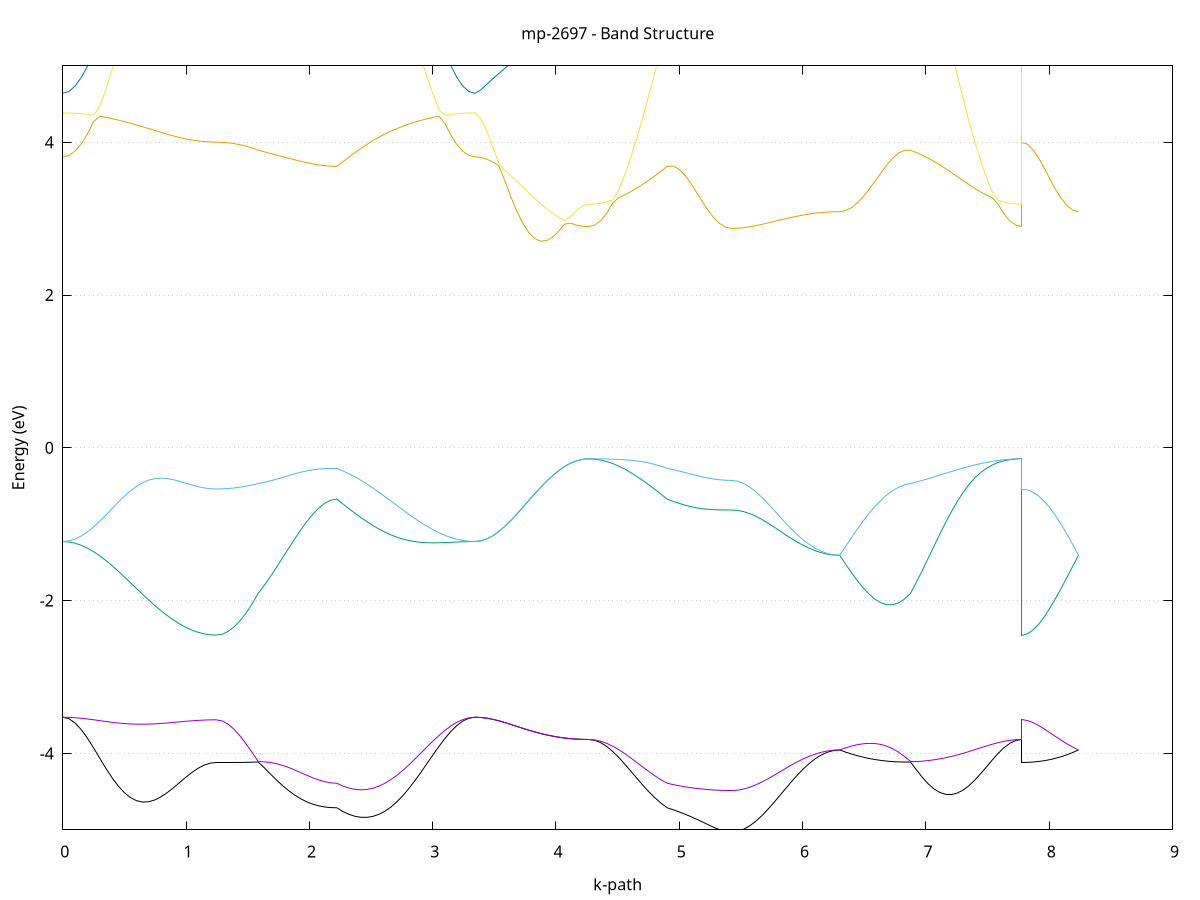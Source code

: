 set title 'mp-2697 - Band Structure'
set xlabel 'k-path'
set ylabel 'Energy (eV)'
set grid y
set yrange [-5:5]
set terminal png size 800,600
set output 'mp-2697_bands_gnuplot.png'
plot '-' using 1:2 with lines notitle, '-' using 1:2 with lines notitle, '-' using 1:2 with lines notitle, '-' using 1:2 with lines notitle, '-' using 1:2 with lines notitle, '-' using 1:2 with lines notitle, '-' using 1:2 with lines notitle, '-' using 1:2 with lines notitle, '-' using 1:2 with lines notitle, '-' using 1:2 with lines notitle, '-' using 1:2 with lines notitle, '-' using 1:2 with lines notitle, '-' using 1:2 with lines notitle, '-' using 1:2 with lines notitle, '-' using 1:2 with lines notitle, '-' using 1:2 with lines notitle, '-' using 1:2 with lines notitle, '-' using 1:2 with lines notitle, '-' using 1:2 with lines notitle, '-' using 1:2 with lines notitle, '-' using 1:2 with lines notitle, '-' using 1:2 with lines notitle, '-' using 1:2 with lines notitle, '-' using 1:2 with lines notitle
0.000000 -33.686970
0.049734 -33.686370
0.099468 -33.684670
0.149203 -33.681870
0.198937 -33.677970
0.248671 -33.673170
0.298405 -33.667470
0.348139 -33.660970
0.397873 -33.653870
0.447608 -33.646270
0.497342 -33.638270
0.547076 -33.629970
0.596810 -33.621570
0.646544 -33.613170
0.696278 -33.605070
0.746013 -33.597170
0.795747 -33.589670
0.845481 -33.582670
0.895215 -33.576370
0.944949 -33.570670
0.994683 -33.565770
1.044418 -33.561670
1.094152 -33.558470
1.143886 -33.556070
1.193620 -33.554670
1.243354 -33.554270
1.243354 -33.554270
1.292107 -33.554570
1.340859 -33.555470
1.389611 -33.557070
1.438363 -33.559270
1.487115 -33.561970
1.535867 -33.565270
1.584620 -33.569170
1.584620 -33.569170
1.633687 -33.572370
1.682754 -33.575970
1.731821 -33.579970
1.780888 -33.584070
1.829956 -33.588170
1.879023 -33.592270
1.928090 -33.596070
1.977157 -33.599570
2.026224 -33.602570
2.075291 -33.604970
2.124359 -33.606770
2.173426 -33.607870
2.222493 -33.608270
2.222493 -33.608270
2.271210 -33.605770
2.319927 -33.604070
2.368644 -33.603170
2.417362 -33.603370
2.466079 -33.604470
2.514796 -33.606570
2.563513 -33.609670
2.612230 -33.613670
2.660948 -33.618370
2.709665 -33.623870
2.758382 -33.629970
2.807099 -33.636370
2.855816 -33.643070
2.904534 -33.649870
2.953251 -33.656470
3.001968 -33.662770
3.050685 -33.668670
3.099402 -33.673970
3.148119 -33.678470
3.196837 -33.682070
3.245554 -33.684770
3.294271 -33.686370
3.342988 -33.686970
3.342988 -33.686970
3.391473 -33.686670
3.439958 -33.685970
3.488442 -33.684770
3.536927 -33.683170
3.585412 -33.681170
3.633897 -33.678870
3.682381 -33.676270
3.730866 -33.673470
3.779351 -33.670570
3.827835 -33.667670
3.876320 -33.664770
3.924805 -33.661970
3.973290 -33.659370
4.021774 -33.657070
4.070259 -33.655070
4.118744 -33.653470
4.167229 -33.652270
4.215713 -33.651570
4.264198 -33.651370
4.264198 -33.651370
4.313265 -33.650870
4.362332 -33.649670
4.411400 -33.647570
4.460467 -33.644870
4.509534 -33.641470
4.558601 -33.637470
4.607668 -33.633170
4.656735 -33.628670
4.705803 -33.624070
4.754870 -33.619570
4.803937 -33.615370
4.853004 -33.611570
4.902071 -33.608270
4.902071 -33.608270
4.949343 -33.607170
4.996615 -33.606270
5.043886 -33.605570
5.091158 -33.605070
5.138430 -33.604770
5.185701 -33.604570
5.232973 -33.604470
5.280245 -33.604370
5.327516 -33.604370
5.374788 -33.604370
5.422060 -33.604370
5.422060 -33.604370
5.470903 -33.603970
5.519747 -33.602870
5.568590 -33.600970
5.617434 -33.598470
5.666277 -33.595470
5.715121 -33.591870
5.763965 -33.587970
5.812808 -33.583770
5.861652 -33.579370
5.910495 -33.574970
5.959339 -33.570770
6.008182 -33.566770
6.057026 -33.563170
6.105870 -33.560070
6.154713 -33.557570
6.203557 -33.555670
6.252400 -33.554570
6.301244 -33.554170
6.301244 -33.554170
6.349015 -33.554270
6.396786 -33.554670
6.444557 -33.555270
6.492328 -33.556070
6.540099 -33.557070
6.587870 -33.558270
6.635641 -33.559670
6.683413 -33.561170
6.731184 -33.562870
6.778955 -33.564770
6.826726 -33.566870
6.874497 -33.569170
6.874497 -33.569170
6.921975 -33.573370
6.969454 -33.578070
7.016932 -33.583170
7.064410 -33.588470
7.111889 -33.594070
7.159367 -33.599870
7.206845 -33.605770
7.254324 -33.611670
7.301802 -33.617470
7.349280 -33.623070
7.396759 -33.628370
7.444237 -33.633270
7.491716 -33.637770
7.539194 -33.641770
7.586672 -33.645170
7.634151 -33.647770
7.681629 -33.649770
7.729107 -33.650970
7.776586 -33.651370
7.776586 -33.554270
7.822646 -33.554270
7.868707 -33.554270
7.914767 -33.554170
7.960828 -33.554170
8.006888 -33.554170
8.052949 -33.554170
8.099009 -33.554170
8.145070 -33.554170
8.191130 -33.554170
8.237191 -33.554170
e
0.000000 -20.885870
0.049734 -20.888370
0.099468 -20.895470
0.149203 -20.906670
0.198937 -20.921470
0.248671 -20.938670
0.298405 -20.957070
0.348139 -20.975770
0.397873 -20.993270
0.447608 -21.008770
0.497342 -21.021170
0.547076 -21.029770
0.596810 -21.033970
0.646544 -21.033270
0.696278 -21.027770
0.746013 -21.017570
0.795747 -21.003170
0.845481 -20.985370
0.895215 -20.964870
0.944949 -20.942970
0.994683 -20.921070
1.044418 -20.900470
1.094152 -20.882470
1.143886 -20.868670
1.193620 -20.859770
1.243354 -20.856870
1.243354 -20.856870
1.292107 -20.859170
1.340859 -20.866270
1.389611 -20.877370
1.438363 -20.891670
1.487115 -20.908070
1.535867 -20.925470
1.584620 -20.942470
1.584620 -20.942470
1.633687 -20.955170
1.682754 -20.969670
1.731821 -20.985270
1.780888 -21.001570
1.829956 -21.017970
1.879023 -21.033870
1.928090 -21.048770
1.977157 -21.062370
2.026224 -21.073970
2.075291 -21.083370
2.124359 -21.090270
2.173426 -21.094570
2.222493 -21.096070
2.222493 -21.096070
2.271210 -21.119370
2.319927 -21.139070
2.368644 -21.154370
2.417362 -21.165070
2.466079 -21.170970
2.514796 -21.171870
2.563513 -21.167870
2.612230 -21.159270
2.660948 -21.146370
2.709665 -21.129670
2.758382 -21.109770
2.807099 -21.087170
2.855816 -21.062670
2.904534 -21.037170
2.953251 -21.011370
3.001968 -20.986070
3.050685 -20.962170
3.099402 -20.940570
3.148119 -20.921770
3.196837 -20.906470
3.245554 -20.895170
3.294271 -20.888270
3.342988 -20.885870
3.342988 -20.885870
3.391473 -20.885870
3.439958 -20.885470
3.488442 -20.885070
3.536927 -20.884270
3.585412 -20.882770
3.633897 -20.880370
3.682381 -20.876970
3.730866 -20.872070
3.779351 -20.866070
3.827835 -20.858670
3.876320 -20.850170
3.924805 -20.840870
3.973290 -20.831270
4.021774 -20.821370
4.070259 -20.812170
4.118744 -20.804270
4.167229 -20.798070
4.215713 -20.794070
4.264198 -20.792670
4.264198 -20.792670
4.313265 -20.795470
4.362332 -20.803870
4.411400 -20.817470
4.460467 -20.835970
4.509534 -20.858770
4.558601 -20.885070
4.607668 -20.914070
4.656735 -20.945070
4.705803 -20.976970
4.754870 -21.008870
4.803937 -21.039970
4.853004 -21.069170
4.902071 -21.096070
4.902071 -21.096070
4.949343 -21.107570
4.996615 -21.119370
5.043886 -21.131170
5.091158 -21.142670
5.138430 -21.153570
5.185701 -21.163470
5.232973 -21.172070
5.280245 -21.179070
5.327516 -21.184270
5.374788 -21.187470
5.422060 -21.188670
5.422060 -21.188670
5.470903 -21.186370
5.519747 -21.179970
5.568590 -21.169470
5.617434 -21.155170
5.666277 -21.137270
5.715121 -21.116270
5.763965 -21.092670
5.812808 -21.067070
5.861652 -21.040270
5.910495 -21.012970
5.959339 -20.985970
6.008182 -20.960270
6.057026 -20.936570
6.105870 -20.915770
6.154713 -20.898770
6.203557 -20.885970
6.252400 -20.878170
6.301244 -20.875470
6.301244 -20.875470
6.349015 -20.876070
6.396786 -20.877770
6.444557 -20.880470
6.492328 -20.884270
6.540099 -20.888870
6.587870 -20.894370
6.635641 -20.900670
6.683413 -20.907770
6.731184 -20.915470
6.778955 -20.923970
6.826726 -20.932970
6.874497 -20.942470
6.874497 -20.942470
6.921975 -20.957670
6.969454 -20.970670
7.016932 -20.980570
7.064410 -20.986570
7.111889 -20.988570
7.159367 -20.986070
7.206845 -20.979270
7.254324 -20.968270
7.301802 -20.953670
7.349280 -20.935670
7.396759 -20.915570
7.444237 -20.893970
7.491716 -20.871970
7.539194 -20.851070
7.586672 -20.831770
7.634151 -20.815470
7.681629 -20.803070
7.729107 -20.795370
7.776586 -20.792670
7.776586 -20.856870
7.822646 -20.857270
7.868707 -20.858570
7.914767 -20.860770
7.960828 -20.863370
8.006888 -20.866270
8.052949 -20.869070
8.099009 -20.871670
8.145070 -20.873770
8.191130 -20.875070
8.237191 -20.875470
e
0.000000 -15.641370
0.049734 -15.641070
0.099468 -15.640270
0.149203 -15.639370
0.198937 -15.638670
0.248671 -15.638970
0.298405 -15.640870
0.348139 -15.660770
0.397873 -15.687970
0.447608 -15.717270
0.497342 -15.748270
0.547076 -15.780370
0.596810 -15.813070
0.646544 -15.845770
0.696278 -15.878070
0.746013 -15.909570
0.795747 -15.939470
0.845481 -15.967670
0.895215 -15.993470
0.944949 -16.016670
0.994683 -16.036870
1.044418 -16.077170
1.094152 -16.134670
1.143886 -16.177770
1.193620 -16.204570
1.243354 -16.213670
1.243354 -16.213670
1.292107 -16.211570
1.340859 -16.205370
1.389611 -16.195070
1.438363 -16.180870
1.487115 -16.162970
1.535867 -16.141570
1.584620 -16.185070
1.584620 -16.185070
1.633687 -16.218770
1.682754 -16.251770
1.731821 -16.283670
1.780888 -16.313970
1.829956 -16.342270
1.879023 -16.368270
1.928090 -16.391570
1.977157 -16.411870
2.026224 -16.428770
2.075291 -16.442170
2.124359 -16.451870
2.173426 -16.457770
2.222493 -16.459770
2.222493 -16.459770
2.271210 -16.390470
2.319927 -16.319570
2.368644 -16.247970
2.417362 -16.176470
2.466079 -16.105870
2.514796 -16.037370
2.563513 -15.971970
2.612230 -15.910570
2.660948 -15.854270
2.709665 -15.804070
2.758382 -15.760670
2.807099 -15.724370
2.855816 -15.695570
2.904534 -15.673670
2.953251 -15.658270
3.001968 -15.648170
3.050685 -15.642370
3.099402 -15.639670
3.148119 -15.638970
3.196837 -15.639470
3.245554 -15.640370
3.294271 -15.641070
3.342988 -15.641370
3.342988 -15.641370
3.391473 -15.644870
3.439958 -15.656470
3.488442 -15.678870
3.536927 -15.715870
3.585412 -15.770670
3.633897 -15.844570
3.682381 -15.936370
3.730866 -16.042470
3.779351 -16.158370
3.827835 -16.279270
3.876320 -16.400270
3.924805 -16.517270
3.973290 -16.626470
4.021774 -16.724570
4.070259 -16.808970
4.118744 -16.877070
4.167229 -16.927170
4.215713 -16.957670
4.264198 -16.967970
4.264198 -16.967970
4.313265 -16.964570
4.362332 -16.954570
4.411400 -16.937870
4.460467 -16.914770
4.509534 -16.885170
4.558601 -16.849670
4.607668 -16.808170
4.656735 -16.761270
4.705803 -16.709270
4.754870 -16.652570
4.803937 -16.591670
4.853004 -16.527270
4.902071 -16.459770
4.902071 -16.459770
4.949343 -16.422170
4.996615 -16.371470
5.043886 -16.308570
5.091158 -16.235070
5.138430 -16.152970
5.185701 -16.065070
5.232973 -15.975370
5.280245 -15.889470
5.327516 -15.815770
5.374788 -15.764570
5.422060 -15.746170
5.422060 -15.746170
5.470903 -15.745670
5.519747 -15.744470
5.568590 -15.742770
5.617434 -15.740770
5.666277 -15.739570
5.715121 -15.740970
5.763965 -15.749370
5.812808 -15.772670
5.861652 -15.823370
5.910495 -15.882070
5.959339 -15.938170
6.008182 -15.990070
6.057026 -16.036370
6.105870 -16.075870
6.154713 -16.107670
6.203557 -16.130970
6.252400 -16.145170
6.301244 -16.149970
6.301244 -16.149970
6.349015 -16.157670
6.396786 -16.163770
6.444557 -16.168270
6.492328 -16.170970
6.540099 -16.171670
6.587870 -16.170270
6.635641 -16.166770
6.683413 -16.161170
6.731184 -16.153370
6.778955 -16.143370
6.826726 -16.153070
6.874497 -16.185070
6.874497 -16.185070
6.921975 -16.233570
6.969454 -16.285670
7.016932 -16.340670
7.064410 -16.397570
7.111889 -16.455470
7.159367 -16.513570
7.206845 -16.570870
7.254324 -16.626670
7.301802 -16.680170
7.349280 -16.730570
7.396759 -16.777470
7.444237 -16.820170
7.491716 -16.858070
7.539194 -16.890970
7.586672 -16.918270
7.634151 -16.939870
7.681629 -16.955470
7.729107 -16.964870
7.776586 -16.967970
7.776586 -16.213670
7.822646 -16.212870
7.868707 -16.210570
7.914767 -16.206770
7.960828 -16.201570
8.006888 -16.195070
8.052949 -16.187570
8.099009 -16.179070
8.145070 -16.169770
8.191130 -16.159970
8.237191 -16.149970
e
0.000000 -15.562670
0.049734 -15.564870
0.099468 -15.571270
0.149203 -15.581770
0.198937 -15.596370
0.248671 -15.614570
0.298405 -15.636170
0.348139 -15.645370
0.397873 -15.652970
0.447608 -15.664370
0.497342 -15.679870
0.547076 -15.699470
0.596810 -15.722870
0.646544 -15.749470
0.696278 -15.778370
0.746013 -15.808670
0.795747 -15.839370
0.845481 -15.869570
0.895215 -15.898270
0.944949 -15.930970
0.994683 -16.008270
1.044418 -16.053870
1.094152 -16.067270
1.143886 -16.076970
1.193620 -16.082870
1.243354 -16.084870
1.243354 -16.084870
1.292107 -16.077070
1.340859 -16.054070
1.389611 -16.040670
1.438363 -16.067170
1.487115 -16.100470
1.535867 -16.139970
1.584620 -16.116970
1.584620 -16.116970
1.633687 -16.093670
1.682754 -16.061370
1.731821 -16.020870
1.780888 -15.973570
1.829956 -15.920570
1.879023 -15.863470
1.928090 -15.803970
1.977157 -15.743770
2.026224 -15.684770
2.075291 -15.628770
2.124359 -15.577570
2.173426 -15.533270
2.222493 -15.505670
2.222493 -15.505670
2.271210 -15.494270
2.319927 -15.484370
2.368644 -15.476170
2.417362 -15.469870
2.466079 -15.465670
2.514796 -15.463470
2.563513 -15.463370
2.612230 -15.465270
2.660948 -15.469070
2.709665 -15.474470
2.758382 -15.481370
2.807099 -15.489370
2.855816 -15.498170
2.904534 -15.507470
2.953251 -15.516870
3.001968 -15.526070
3.050685 -15.534870
3.099402 -15.542770
3.148119 -15.549670
3.196837 -15.555170
3.245554 -15.559370
3.294271 -15.561870
3.342988 -15.562670
3.342988 -15.562670
3.391473 -15.563270
3.439958 -15.564770
3.488442 -15.567170
3.536927 -15.570570
3.585412 -15.574770
3.633897 -15.579570
3.682381 -15.584970
3.730866 -15.590770
3.779351 -15.596770
3.827835 -15.602870
3.876320 -15.608870
3.924805 -15.614670
3.973290 -15.619970
4.021774 -15.624770
4.070259 -15.628870
4.118744 -15.632270
4.167229 -15.634670
4.215713 -15.636170
4.264198 -15.636670
4.264198 -15.636670
4.313265 -15.635470
4.362332 -15.632170
4.411400 -15.626670
4.460467 -15.619170
4.509534 -15.609770
4.558601 -15.598870
4.607668 -15.586670
4.656735 -15.573470
4.705803 -15.559670
4.754870 -15.545670
4.803937 -15.531670
4.853004 -15.518270
4.902071 -15.505670
4.902071 -15.505670
4.949343 -15.500170
4.996615 -15.494770
5.043886 -15.489570
5.091158 -15.484570
5.138430 -15.479970
5.185701 -15.475870
5.232973 -15.472270
5.280245 -15.469470
5.327516 -15.467370
5.374788 -15.466070
5.422060 -15.465670
5.422060 -15.465670
5.470903 -15.471370
5.519747 -15.488370
5.568590 -15.515770
5.617434 -15.552670
5.666277 -15.597570
5.715121 -15.648970
5.763965 -15.704970
5.812808 -15.763670
5.861652 -15.813870
5.910495 -15.865670
5.959339 -15.920570
6.008182 -15.974170
6.057026 -16.023570
6.105870 -16.066770
6.154713 -16.102170
6.203557 -16.128370
6.252400 -16.144470
6.301244 -16.149970
6.301244 -16.149970
6.349015 -16.138770
6.396786 -16.122270
6.444557 -16.100870
6.492328 -16.075070
6.540099 -16.045370
6.587870 -16.012470
6.635641 -15.979970
6.683413 -16.013370
6.731184 -16.065870
6.778955 -16.112970
6.826726 -16.131170
6.874497 -16.116970
6.874497 -16.116970
6.921975 -16.090270
6.969454 -16.061070
7.016932 -16.029970
7.064410 -15.997370
7.111889 -15.963570
7.159367 -15.929170
7.206845 -15.894570
7.254324 -15.860270
7.301802 -15.826870
7.349280 -15.794770
7.396759 -15.764570
7.444237 -15.736570
7.491716 -15.711370
7.539194 -15.689370
7.586672 -15.670770
7.634151 -15.656070
7.681629 -15.645370
7.729107 -15.638870
7.776586 -15.636670
7.776586 -16.084870
7.822646 -16.085670
7.868707 -16.088070
7.914767 -16.091970
7.960828 -16.097370
8.006888 -16.104070
8.052949 -16.111870
8.099009 -16.120570
8.145070 -16.129970
8.191130 -16.139870
8.237191 -16.149970
e
0.000000 -15.562670
0.049734 -15.558670
0.099468 -15.546770
0.149203 -15.528370
0.198937 -15.504970
0.248671 -15.478870
0.298405 -15.452870
0.348139 -15.429770
0.397873 -15.412470
0.447608 -15.403670
0.497342 -15.405770
0.547076 -15.420370
0.596810 -15.448470
0.646544 -15.490270
0.696278 -15.544870
0.746013 -15.610670
0.795747 -15.685370
0.845481 -15.765870
0.895215 -15.848970
0.944949 -15.924870
0.994683 -15.948370
1.044418 -15.968470
1.094152 -15.984570
1.143886 -15.996370
1.193620 -16.003470
1.243354 -16.005970
1.243354 -16.005970
1.292107 -16.009770
1.340859 -16.021470
1.389611 -16.016970
1.438363 -15.967570
1.487115 -15.908370
1.535867 -15.841970
1.584620 -15.771570
1.584620 -15.771570
1.633687 -15.720270
1.682754 -15.668870
1.731821 -15.618870
1.780888 -15.572070
1.829956 -15.529970
1.879023 -15.494070
1.928090 -15.465470
1.977157 -15.445570
2.026224 -15.434970
2.075291 -15.434270
2.124359 -15.443470
2.173426 -15.461970
2.222493 -15.480970
2.222493 -15.480970
2.271210 -15.467770
2.319927 -15.456270
2.368644 -15.447070
2.417362 -15.440370
2.466079 -15.436070
2.514796 -15.434370
2.563513 -15.435370
2.612230 -15.438770
2.660948 -15.444470
2.709665 -15.452070
2.758382 -15.461370
2.807099 -15.471970
2.855816 -15.483370
2.904534 -15.495170
2.953251 -15.506970
3.001968 -15.518470
3.050685 -15.529170
3.099402 -15.538770
3.148119 -15.547070
3.196837 -15.553770
3.245554 -15.558670
3.294271 -15.561670
3.342988 -15.562670
3.342988 -15.562670
3.391473 -15.563270
3.439958 -15.564770
3.488442 -15.567170
3.536927 -15.570570
3.585412 -15.574770
3.633897 -15.579570
3.682381 -15.584970
3.730866 -15.590770
3.779351 -15.596770
3.827835 -15.602870
3.876320 -15.608870
3.924805 -15.614670
3.973290 -15.619970
4.021774 -15.624770
4.070259 -15.628870
4.118744 -15.632270
4.167229 -15.634670
4.215713 -15.636170
4.264198 -15.636670
4.264198 -15.636670
4.313265 -15.635270
4.362332 -15.631370
4.411400 -15.624770
4.460467 -15.615870
4.509534 -15.604770
4.558601 -15.591870
4.607668 -15.577270
4.656735 -15.561570
4.705803 -15.545170
4.754870 -15.528370
4.803937 -15.511870
4.853004 -15.495870
4.902071 -15.480970
4.902071 -15.480970
4.949343 -15.474570
4.996615 -15.468070
5.043886 -15.461670
5.091158 -15.455370
5.138430 -15.449170
5.185701 -15.443070
5.232973 -15.436970
5.280245 -15.430870
5.327516 -15.424570
5.374788 -15.419070
5.422060 -15.416670
5.422060 -15.416670
5.470903 -15.421870
5.519747 -15.437070
5.568590 -15.461870
5.617434 -15.494870
5.666277 -15.534570
5.715121 -15.577670
5.763965 -15.618570
5.812808 -15.647870
5.861652 -15.660870
5.910495 -15.663570
5.959339 -15.661570
6.008182 -15.657870
6.057026 -15.653570
6.105870 -15.649470
6.154713 -15.645970
6.203557 -15.643270
6.252400 -15.641570
6.301244 -15.641070
6.301244 -15.641070
6.349015 -15.650370
6.396786 -15.677770
6.444557 -15.719970
6.492328 -15.772570
6.540099 -15.831170
6.587870 -15.891970
6.635641 -15.949170
6.683413 -15.935270
6.731184 -15.895970
6.778955 -15.854970
6.826726 -15.813370
6.874497 -15.771570
6.874497 -15.771570
6.921975 -15.702370
6.969454 -15.635370
7.016932 -15.573470
7.064410 -15.519270
7.111889 -15.474770
7.159367 -15.441470
7.206845 -15.420370
7.254324 -15.411470
7.301802 -15.414170
7.349280 -15.427270
7.396759 -15.448870
7.444237 -15.476770
7.491716 -15.508270
7.539194 -15.540770
7.586672 -15.571570
7.634151 -15.598370
7.681629 -15.619070
7.729107 -15.632170
7.776586 -15.636670
7.776586 -16.005970
7.822646 -15.999070
7.868707 -15.979070
7.914767 -15.946570
7.960828 -15.903270
8.006888 -15.851670
8.052949 -15.795170
8.099009 -15.738670
8.145070 -15.688870
8.191130 -15.653870
8.237191 -15.641070
e
0.000000 -14.510770
0.049734 -14.512170
0.099468 -14.516370
0.149203 -14.522870
0.198937 -14.530970
0.248671 -14.539670
0.298405 -14.547670
0.348139 -14.553970
0.397873 -14.557170
0.447608 -14.556470
0.497342 -14.550970
0.547076 -14.540470
0.596810 -14.524870
0.646544 -14.504670
0.696278 -14.480470
0.746013 -14.453470
0.795747 -14.424570
0.845481 -14.395070
0.895215 -14.365770
0.944949 -14.338070
0.994683 -14.312770
1.044418 -14.290770
1.094152 -14.272770
1.143886 -14.259470
1.193620 -14.251470
1.243354 -14.248870
1.243354 -14.248870
1.292107 -14.247270
1.340859 -14.242570
1.389611 -14.234670
1.438363 -14.223670
1.487115 -14.209270
1.535867 -14.191470
1.584620 -14.170370
1.584620 -14.170370
1.633687 -14.154770
1.682754 -14.140370
1.731821 -14.127270
1.780888 -14.115470
1.829956 -14.104970
1.879023 -14.095770
1.928090 -14.087970
1.977157 -14.081370
2.026224 -14.075970
2.075291 -14.071770
2.124359 -14.068870
2.173426 -14.067170
2.222493 -14.066670
2.222493 -14.066670
2.271210 -14.118070
2.319927 -14.169970
2.368644 -14.221870
2.417362 -14.272670
2.466079 -14.321770
2.514796 -14.368470
2.563513 -14.411870
2.612230 -14.450970
2.660948 -14.485070
2.709665 -14.513470
2.758382 -14.535670
2.807099 -14.551270
2.855816 -14.560570
2.904534 -14.564070
2.953251 -14.562470
3.001968 -14.557070
3.050685 -14.549170
3.099402 -14.540070
3.148119 -14.530770
3.196837 -14.522570
3.245554 -14.516170
3.294271 -14.512070
3.342988 -14.510770
3.342988 -14.510770
3.391473 -14.513470
3.439958 -14.519870
3.488442 -14.526070
3.536927 -14.526370
3.585412 -14.514770
3.633897 -14.487370
3.682381 -14.443170
3.730866 -14.383070
3.779351 -14.310170
3.827835 -14.228170
3.876320 -14.140770
3.924805 -14.051970
3.973290 -13.965570
4.021774 -13.885070
4.070259 -13.813870
4.118744 -13.755070
4.167229 -13.711070
4.215713 -13.683670
4.264198 -13.674470
4.264198 -13.674470
4.313265 -13.677170
4.362332 -13.685170
4.411400 -13.698370
4.460467 -13.716670
4.509534 -13.739870
4.558601 -13.767870
4.607668 -13.800270
4.656735 -13.836770
4.705803 -13.877070
4.754870 -13.920670
4.803937 -13.967070
4.853004 -14.015970
4.902071 -14.066670
4.902071 -14.066670
4.949343 -14.097370
4.996615 -14.143370
5.043886 -14.203970
5.091158 -14.277370
5.138430 -14.361670
5.185701 -14.453370
5.232973 -14.548370
5.280245 -14.640370
5.327516 -14.720870
5.374788 -14.777970
5.422060 -14.798970
5.422060 -14.798970
5.470903 -14.798170
5.519747 -14.795970
5.568590 -14.792270
5.617434 -14.787370
5.666277 -14.781270
5.715121 -14.774370
5.763965 -14.766670
5.812808 -14.758470
5.861652 -14.750070
5.910495 -14.741670
5.959339 -14.733570
6.008182 -14.725870
6.057026 -14.718870
6.105870 -14.712770
6.154713 -14.707970
6.203557 -14.704270
6.252400 -14.702070
6.301244 -14.701370
6.301244 -14.701370
6.349015 -14.691070
6.396786 -14.661070
6.444557 -14.615170
6.492328 -14.558170
6.540099 -14.495170
6.587870 -14.430570
6.635641 -14.368170
6.683413 -14.310570
6.731184 -14.260570
6.778955 -14.219670
6.826726 -14.189370
6.874497 -14.170370
6.874497 -14.170370
6.921975 -14.146770
6.969454 -14.120170
7.016932 -14.091070
7.064410 -14.059570
7.111889 -14.026370
7.159367 -13.991670
7.206845 -13.956170
7.254324 -13.920370
7.301802 -13.885070
7.349280 -13.850570
7.396759 -13.817670
7.444237 -13.786970
7.491716 -13.758970
7.539194 -13.734370
7.586672 -13.713470
7.634151 -13.696670
7.681629 -13.684370
7.729107 -13.676970
7.776586 -13.674470
7.776586 -14.248870
7.822646 -14.257870
7.868707 -14.284270
7.914767 -14.326670
7.960828 -14.382370
8.006888 -14.447570
8.052949 -14.517670
8.099009 -14.586170
8.145070 -14.645370
8.191130 -14.686370
8.237191 -14.701370
e
0.000000 -6.486570
0.049734 -6.484270
0.099468 -6.477270
0.149203 -6.465670
0.198937 -6.449870
0.248671 -6.430070
0.298405 -6.406570
0.348139 -6.379770
0.397873 -6.349870
0.447608 -6.317070
0.497342 -6.281270
0.547076 -6.242370
0.596810 -6.199970
0.646544 -6.153870
0.696278 -6.104270
0.746013 -6.051570
0.795747 -5.996970
0.845481 -5.941970
0.895215 -5.888170
0.944949 -5.837570
0.994683 -5.791770
1.044418 -5.752470
1.094152 -5.720670
1.143886 -5.697370
1.193620 -5.683070
1.243354 -5.678270
1.243354 -5.678270
1.292107 -5.676670
1.340859 -5.671670
1.389611 -5.663470
1.438363 -5.652170
1.487115 -5.638170
1.535867 -5.621570
1.584620 -5.602770
1.584620 -5.602770
1.633687 -5.590470
1.682754 -5.581770
1.731821 -5.576570
1.780888 -5.574870
1.829956 -5.576270
1.879023 -5.580470
1.928090 -5.586870
1.977157 -5.594770
2.026224 -5.603270
2.075291 -5.611370
2.124359 -5.617970
2.173426 -5.622370
2.222493 -5.623870
2.222493 -5.623870
2.271210 -5.687170
2.319927 -5.749670
2.368644 -5.810370
2.417362 -5.868470
2.466079 -5.923670
2.514796 -5.976070
2.563513 -6.025870
2.612230 -6.073270
2.660948 -6.118770
2.709665 -6.162370
2.758382 -6.204170
2.807099 -6.244170
2.855816 -6.282170
2.904534 -6.317870
2.953251 -6.350970
3.001968 -6.381170
3.050685 -6.408070
3.099402 -6.431470
3.148119 -6.450970
3.196837 -6.466370
3.245554 -6.477570
3.294271 -6.484370
3.342988 -6.486570
3.342988 -6.486570
3.391473 -6.469770
3.439958 -6.420370
3.488442 -6.341270
3.536927 -6.237070
3.585412 -6.113770
3.633897 -5.978070
3.682381 -5.837570
3.730866 -5.699370
3.779351 -5.570570
3.827835 -5.456770
3.876320 -5.362170
3.924805 -5.288670
3.973290 -5.236170
4.021774 -5.202370
4.070259 -5.183470
4.118744 -5.175170
4.167229 -5.172970
4.215713 -5.173270
4.264198 -5.173670
4.264198 -5.173670
4.313265 -5.176170
4.362332 -5.183670
4.411400 -5.196270
4.460467 -5.214170
4.509534 -5.237470
4.558601 -5.266570
4.607668 -5.301570
4.656735 -5.342670
4.705803 -5.389670
4.754870 -5.442270
4.803937 -5.499670
4.853004 -5.560670
4.902071 -5.623870
4.902071 -5.623870
4.949343 -5.646470
4.996615 -5.656670
5.043886 -5.654470
5.091158 -5.640470
5.138430 -5.616170
5.185701 -5.583870
5.232973 -5.546570
5.280245 -5.508070
5.327516 -5.473270
5.374788 -5.448170
5.422060 -5.438870
5.422060 -5.438870
5.470903 -5.438470
5.519747 -5.437070
5.568590 -5.434670
5.617434 -5.431270
5.666277 -5.426870
5.715121 -5.421370
5.763965 -5.414870
5.812808 -5.407470
5.861652 -5.399470
5.910495 -5.390970
5.959339 -5.382370
6.008182 -5.374070
6.057026 -5.366170
6.105870 -5.359170
6.154713 -5.353370
6.203557 -5.348970
6.252400 -5.346270
6.301244 -5.345370
6.301244 -5.345370
6.349015 -5.351370
6.396786 -5.368470
6.444557 -5.394570
6.492328 -5.427270
6.540099 -5.463770
6.587870 -5.501170
6.635641 -5.536470
6.683413 -5.566870
6.731184 -5.590270
6.778955 -5.604770
6.826726 -5.609070
6.874497 -5.602770
6.874497 -5.602770
6.921975 -5.582670
6.969454 -5.561170
7.016932 -5.538270
7.064410 -5.514270
7.111889 -5.489070
7.159367 -5.462370
7.206845 -5.434070
7.254324 -5.404170
7.301802 -5.373070
7.349280 -5.341470
7.396759 -5.310470
7.444237 -5.280970
7.491716 -5.253970
7.539194 -5.230270
7.586672 -5.210270
7.634151 -5.194470
7.681629 -5.182970
7.729107 -5.175970
7.776586 -5.173670
7.776586 -5.678270
7.822646 -5.670370
7.868707 -5.647270
7.914767 -5.611170
7.960828 -5.565370
8.006888 -5.514170
8.052949 -5.462670
8.099009 -5.415670
8.145070 -5.378070
8.191130 -5.353770
8.237191 -5.345370
e
0.000000 -3.526770
0.049734 -3.545770
0.099468 -3.601170
0.149203 -3.687870
0.198937 -3.798970
0.248671 -3.925770
0.298405 -4.059370
0.348139 -4.191570
0.397873 -4.314670
0.447608 -4.422670
0.497342 -4.510970
0.547076 -4.576670
0.596810 -4.618570
0.646544 -4.636970
0.696278 -4.633170
0.746013 -4.609570
0.795747 -4.569270
0.845481 -4.515670
0.895215 -4.452870
0.944949 -4.385070
0.994683 -4.316870
1.044418 -4.252970
1.094152 -4.197770
1.143886 -4.155170
1.193620 -4.128370
1.243354 -4.119170
1.243354 -4.119170
1.292107 -4.119170
1.340859 -4.119070
1.389611 -4.118870
1.438363 -4.118270
1.487115 -4.117170
1.535867 -4.115270
1.584620 -4.112270
1.584620 -4.112270
1.633687 -4.186970
1.682754 -4.268370
1.731821 -4.346270
1.780888 -4.419070
1.829956 -4.485270
1.879023 -4.543470
1.928090 -4.592870
1.977157 -4.633070
2.026224 -4.664070
2.075291 -4.686470
2.124359 -4.701370
2.173426 -4.709670
2.222493 -4.712270
2.222493 -4.712270
2.271210 -4.760370
2.319927 -4.797470
2.368644 -4.823070
2.417362 -4.836570
2.466079 -4.837370
2.514796 -4.824770
2.563513 -4.798270
2.612230 -4.757470
2.660948 -4.702570
2.709665 -4.633770
2.758382 -4.552270
2.807099 -4.459270
2.855816 -4.356870
2.904534 -4.247570
2.953251 -4.134070
3.001968 -4.019970
3.050685 -3.908770
3.099402 -3.804670
3.148119 -3.711670
3.196837 -3.634070
3.245554 -3.575570
3.294271 -3.539170
3.342988 -3.526770
3.342988 -3.526770
3.391473 -3.529970
3.439958 -3.539470
3.488442 -3.554370
3.536927 -3.573770
3.585412 -3.596470
3.633897 -3.621070
3.682381 -3.646570
3.730866 -3.671970
3.779351 -3.696270
3.827835 -3.719070
3.876320 -3.739870
3.924805 -3.758270
3.973290 -3.774370
4.021774 -3.787770
4.070259 -3.798770
4.118744 -3.807170
4.167229 -3.813170
4.215713 -3.816670
4.264198 -3.817870
4.264198 -3.817870
4.313265 -3.828470
4.362332 -3.859470
4.411400 -3.909370
4.460467 -3.975270
4.509534 -4.053970
4.558601 -4.141470
4.607668 -4.234070
4.656735 -4.327770
4.705803 -4.419170
4.754870 -4.505270
4.803937 -4.583770
4.853004 -4.653070
4.902071 -4.712270
4.902071 -4.712270
4.949343 -4.737370
4.996615 -4.764670
5.043886 -4.794170
5.091158 -4.826170
5.138430 -4.860370
5.185701 -4.896270
5.232973 -4.932870
5.280245 -4.968370
5.327516 -4.999570
5.374788 -5.021870
5.422060 -5.030070
5.422060 -5.030070
5.470903 -5.020970
5.519747 -4.994170
5.568590 -4.950670
5.617434 -4.892070
5.666277 -4.820570
5.715121 -4.738870
5.763965 -4.649670
5.812808 -4.556270
5.861652 -4.461570
5.910495 -4.368770
5.959339 -4.280570
6.008182 -4.199470
6.057026 -4.127670
6.105870 -4.066970
6.154713 -4.018570
6.203557 -3.983370
6.252400 -3.962070
6.301244 -3.954970
6.301244 -3.954970
6.349015 -3.983170
6.396786 -4.008370
6.444557 -4.030670
6.492328 -4.050070
6.540099 -4.066670
6.587870 -4.080670
6.635641 -4.092170
6.683413 -4.101070
6.731184 -4.107570
6.778955 -4.111570
6.826726 -4.113170
6.874497 -4.112270
6.874497 -4.112270
6.921975 -4.211970
6.969454 -4.310970
7.016932 -4.396270
7.064410 -4.463770
7.111889 -4.510870
7.159367 -4.536070
7.206845 -4.538770
7.254324 -4.519670
7.301802 -4.480170
7.349280 -4.422370
7.396759 -4.349570
7.444237 -4.265570
7.491716 -4.175370
7.539194 -4.084470
7.586672 -3.998870
7.634151 -3.924470
7.681629 -3.866870
7.729107 -3.830370
7.776586 -3.817870
7.776586 -4.119170
7.822646 -4.117670
7.868707 -4.113270
7.914767 -4.105870
7.960828 -4.095270
8.006888 -4.081370
8.052949 -4.063970
8.099009 -4.042770
8.145070 -4.017670
8.191130 -3.988470
8.237191 -3.954970
e
0.000000 -3.526770
0.049734 -3.528270
0.099468 -3.532770
0.149203 -3.539870
0.198937 -3.549070
0.248671 -3.559670
0.298405 -3.570970
0.348139 -3.582170
0.397873 -3.592670
0.447608 -3.601770
0.497342 -3.609070
0.547076 -3.614270
0.596810 -3.617270
0.646544 -3.617970
0.696278 -3.616470
0.746013 -3.612970
0.795747 -3.607970
0.845481 -3.601670
0.895215 -3.594670
0.944949 -3.587370
0.994683 -3.580170
1.044418 -3.573670
1.094152 -3.568170
1.143886 -3.563970
1.193620 -3.561370
1.243354 -3.560470
1.243354 -3.560470
1.292107 -3.574970
1.340859 -3.617370
1.389611 -3.684870
1.438363 -3.773170
1.487115 -3.876570
1.535867 -3.988970
1.584620 -4.103770
1.584620 -4.103770
1.633687 -4.111370
1.682754 -4.118770
1.731821 -4.133870
1.780888 -4.155770
1.829956 -4.183570
1.879023 -4.215570
1.928090 -4.250070
1.977157 -4.285170
2.026224 -4.318470
2.075291 -4.347870
2.124359 -4.370870
2.173426 -4.385670
2.222493 -4.390770
2.222493 -4.390770
2.271210 -4.426870
2.319927 -4.453770
2.368644 -4.470770
2.417362 -4.477070
2.466079 -4.472370
2.514796 -4.456270
2.563513 -4.429170
2.612230 -4.391370
2.660948 -4.343470
2.709665 -4.286570
2.758382 -4.221770
2.807099 -4.150570
2.855816 -4.074670
2.904534 -3.996070
2.953251 -3.916970
3.001968 -3.839370
3.050685 -3.765870
3.099402 -3.698570
3.148119 -3.639870
3.196837 -3.591870
3.245554 -3.556170
3.294271 -3.534170
3.342988 -3.526770
3.342988 -3.526770
3.391473 -3.529970
3.439958 -3.539470
3.488442 -3.554370
3.536927 -3.573770
3.585412 -3.596470
3.633897 -3.621070
3.682381 -3.646570
3.730866 -3.671870
3.779351 -3.696270
3.827835 -3.719070
3.876320 -3.739870
3.924805 -3.758270
3.973290 -3.774370
4.021774 -3.787770
4.070259 -3.798770
4.118744 -3.807170
4.167229 -3.813170
4.215713 -3.816670
4.264198 -3.817870
4.264198 -3.817870
4.313265 -3.823670
4.362332 -3.840770
4.411400 -3.868670
4.460467 -3.906070
4.509534 -3.951770
4.558601 -4.003970
4.607668 -4.060970
4.656735 -4.120570
4.705803 -4.180870
4.754870 -4.239870
4.803937 -4.295670
4.853004 -4.346570
4.902071 -4.390770
4.902071 -4.390770
4.949343 -4.407870
4.996615 -4.423070
5.043886 -4.436570
5.091158 -4.448270
5.138430 -4.458270
5.185701 -4.466770
5.232973 -4.473670
5.280245 -4.478970
5.327516 -4.482770
5.374788 -4.485070
5.422060 -4.485870
5.422060 -4.485870
5.470903 -4.481170
5.519747 -4.467270
5.568590 -4.444670
5.617434 -4.414470
5.666277 -4.377870
5.715121 -4.336170
5.763965 -4.291170
5.812808 -4.244270
5.861652 -4.197270
5.910495 -4.151570
5.959339 -4.108670
6.008182 -4.069670
6.057026 -4.035470
6.105870 -4.006870
6.154713 -3.984270
6.203557 -3.967970
6.252400 -3.958270
6.301244 -3.954970
6.301244 -3.954970
6.349015 -3.927370
6.396786 -3.904370
6.444557 -3.886370
6.492328 -3.874170
6.540099 -3.868670
6.587870 -3.871070
6.635641 -3.883070
6.683413 -3.905670
6.731184 -3.939870
6.778955 -3.985170
6.826726 -4.040470
6.874497 -4.103770
6.874497 -4.103770
6.921975 -4.107970
6.969454 -4.102070
7.016932 -4.094170
7.064410 -4.084270
7.111889 -4.071970
7.159367 -4.057270
7.206845 -4.040070
7.254324 -4.020670
7.301802 -3.999170
7.349280 -3.975970
7.396759 -3.951670
7.444237 -3.926970
7.491716 -3.902670
7.539194 -3.879770
7.586672 -3.859170
7.634151 -3.841870
7.681629 -3.828770
7.729107 -3.820670
7.776586 -3.817870
7.776586 -3.560470
7.822646 -3.569770
7.868707 -3.596070
7.914767 -3.634870
7.960828 -3.681270
8.006888 -3.731070
8.052949 -3.781270
8.099009 -3.829770
8.145070 -3.875370
8.191130 -3.917170
8.237191 -3.954970
e
0.000000 -1.226570
0.049734 -1.232070
0.099468 -1.248470
0.149203 -1.275370
0.198937 -1.312170
0.248671 -1.358170
0.298405 -1.412170
0.348139 -1.473370
0.397873 -1.540270
0.447608 -1.611770
0.497342 -1.686370
0.547076 -1.762870
0.596810 -1.840070
0.646544 -1.916570
0.696278 -1.991270
0.746013 -2.063070
0.795747 -2.130970
0.845481 -2.194070
0.895215 -2.251670
0.944949 -2.302970
0.994683 -2.347270
1.044418 -2.384270
1.094152 -2.413470
1.143886 -2.434570
1.193620 -2.447270
1.243354 -2.451570
1.243354 -2.451570
1.292107 -2.439470
1.340859 -2.403370
1.389611 -2.344170
1.438363 -2.262870
1.487115 -2.161370
1.535867 -2.041670
1.584620 -1.906370
1.584620 -1.906370
1.633687 -1.800670
1.682754 -1.686970
1.731821 -1.567370
1.780888 -1.444070
1.829956 -1.319770
1.879023 -1.197070
1.928090 -1.079270
1.977157 -0.969570
2.026224 -0.871570
2.075291 -0.788870
2.124359 -0.725570
2.173426 -0.685370
2.222493 -0.671570
2.222493 -0.671570
2.271210 -0.733770
2.319927 -0.795070
2.368644 -0.854870
2.417362 -0.912270
2.466079 -0.966470
2.514796 -1.016870
2.563513 -1.062770
2.612230 -1.103770
2.660948 -1.139470
2.709665 -1.169670
2.758382 -1.194370
2.807099 -1.213470
2.855816 -1.227470
2.904534 -1.236770
2.953251 -1.241970
3.001968 -1.243670
3.050685 -1.242770
3.099402 -1.240070
3.148119 -1.236470
3.196837 -1.232670
3.245554 -1.229470
3.294271 -1.227270
3.342988 -1.226570
3.342988 -1.226570
3.391473 -1.217870
3.439958 -1.192170
3.488442 -1.150570
3.536927 -1.094970
3.585412 -1.027470
3.633897 -0.950570
3.682381 -0.866970
3.730866 -0.779270
3.779351 -0.689970
3.827835 -0.601570
3.876320 -0.516270
3.924805 -0.436270
3.973290 -0.363270
4.021774 -0.298970
4.070259 -0.244570
4.118744 -0.201170
4.167229 -0.169670
4.215713 -0.150570
4.264198 -0.144170
4.264198 -0.144170
4.313265 -0.148170
4.362332 -0.160070
4.411400 -0.179670
4.460467 -0.206470
4.509534 -0.240170
4.558601 -0.279970
4.607668 -0.325370
4.656735 -0.375470
4.705803 -0.429770
4.754870 -0.487270
4.803937 -0.547270
4.853004 -0.608970
4.902071 -0.671570
4.902071 -0.671570
4.949343 -0.699370
4.996615 -0.725870
5.043886 -0.749470
5.091158 -0.769570
5.138430 -0.785470
5.185701 -0.797070
5.232973 -0.804970
5.280245 -0.809670
5.327516 -0.812070
5.374788 -0.813170
5.422060 -0.813470
5.422060 -0.813470
5.470903 -0.818670
5.519747 -0.834270
5.568590 -0.859570
5.617434 -0.893470
5.666277 -0.934570
5.715121 -0.981370
5.763965 -1.031870
5.812808 -1.084470
5.861652 -1.137070
5.910495 -1.188170
5.959339 -1.236070
6.008182 -1.279570
6.057026 -1.317570
6.105870 -1.349270
6.154713 -1.374270
6.203557 -1.392270
6.252400 -1.403170
6.301244 -1.406770
6.301244 -1.406770
6.349015 -1.523370
6.396786 -1.635170
6.444557 -1.739870
6.492328 -1.834670
6.540099 -1.916670
6.587870 -1.982570
6.635641 -2.029070
6.683413 -2.053370
6.731184 -2.053470
6.778955 -2.028370
6.826726 -1.978770
6.874497 -1.906370
6.874497 -1.906370
6.921975 -1.762570
6.969454 -1.609870
7.016932 -1.451570
7.064410 -1.291470
7.111889 -1.133070
7.159367 -0.980070
7.206845 -0.835770
7.254324 -0.703170
7.301802 -0.584570
7.349280 -0.481470
7.396759 -0.394470
7.444237 -0.323270
7.491716 -0.266870
7.539194 -0.223670
7.586672 -0.191870
7.634151 -0.169570
7.681629 -0.154970
7.729107 -0.146770
7.776586 -0.144170
7.776586 -2.451570
7.822646 -2.434470
7.868707 -2.385270
7.914767 -2.308670
7.960828 -2.210470
8.006888 -2.095670
8.052949 -1.968770
8.099009 -1.833370
8.145070 -1.692770
8.191130 -1.549570
8.237191 -1.406770
e
0.000000 -1.226570
0.049734 -1.218370
0.099468 -1.194170
0.149203 -1.154770
0.198937 -1.101670
0.248671 -1.036870
0.298405 -0.962670
0.348139 -0.882270
0.397873 -0.798770
0.447608 -0.715870
0.497342 -0.636970
0.547076 -0.565670
0.596810 -0.504870
0.646544 -0.456870
0.696278 -0.422870
0.746013 -0.403170
0.795747 -0.396870
0.845481 -0.402270
0.895215 -0.416770
0.944949 -0.437570
0.994683 -0.461470
1.044418 -0.485670
1.094152 -0.507370
1.143886 -0.524470
1.193620 -0.535370
1.243354 -0.539170
1.243354 -0.539170
1.292107 -0.537570
1.340859 -0.532870
1.389611 -0.525170
1.438363 -0.514570
1.487115 -0.501270
1.535867 -0.485370
1.584620 -0.467270
1.584620 -0.467270
1.633687 -0.451770
1.682754 -0.432970
1.731821 -0.411470
1.780888 -0.388370
1.829956 -0.364670
1.879023 -0.341670
1.928090 -0.320570
1.977157 -0.302370
2.026224 -0.288070
2.075291 -0.278170
2.124359 -0.272370
2.173426 -0.269870
2.222493 -0.269170
2.222493 -0.269170
2.271210 -0.301170
2.319927 -0.337770
2.368644 -0.378870
2.417362 -0.424170
2.466079 -0.473370
2.514796 -0.525870
2.563513 -0.581070
2.612230 -0.638170
2.660948 -0.696570
2.709665 -0.755370
2.758382 -0.813770
2.807099 -0.870770
2.855816 -0.925770
2.904534 -0.977970
2.953251 -1.026670
3.001968 -1.071070
3.050685 -1.110870
3.099402 -1.145270
3.148119 -1.174070
3.196837 -1.196770
3.245554 -1.213270
3.294271 -1.223170
3.342988 -1.226570
3.342988 -1.226570
3.391473 -1.217870
3.439958 -1.192170
3.488442 -1.150570
3.536927 -1.094970
3.585412 -1.027470
3.633897 -0.950570
3.682381 -0.866970
3.730866 -0.779270
3.779351 -0.689970
3.827835 -0.601570
3.876320 -0.516270
3.924805 -0.436270
3.973290 -0.363270
4.021774 -0.298970
4.070259 -0.244570
4.118744 -0.201170
4.167229 -0.169670
4.215713 -0.150570
4.264198 -0.144170
4.264198 -0.144170
4.313265 -0.144370
4.362332 -0.145070
4.411400 -0.146270
4.460467 -0.148370
4.509534 -0.151570
4.558601 -0.156370
4.607668 -0.162970
4.656735 -0.172070
4.705803 -0.183970
4.754870 -0.199270
4.803937 -0.218270
4.853004 -0.241570
4.902071 -0.269170
4.902071 -0.269170
4.949343 -0.284370
4.996615 -0.302470
5.043886 -0.322170
5.091158 -0.342370
5.138430 -0.361970
5.185701 -0.380070
5.232973 -0.395970
5.280245 -0.408870
5.327516 -0.418470
5.374788 -0.424370
5.422060 -0.426370
5.422060 -0.426370
5.470903 -0.436070
5.519747 -0.464770
5.568590 -0.510570
5.617434 -0.571170
5.666277 -0.643470
5.715121 -0.723970
5.763965 -0.809370
5.812808 -0.896570
5.861652 -0.982470
5.910495 -1.064670
5.959339 -1.140770
6.008182 -1.209270
6.057026 -1.268570
6.105870 -1.317970
6.154713 -1.356670
6.203557 -1.384470
6.252400 -1.401170
6.301244 -1.406770
6.301244 -1.406770
6.349015 -1.289070
6.396786 -1.173370
6.444557 -1.061670
6.492328 -0.955370
6.540099 -0.856370
6.587870 -0.765970
6.635641 -0.685770
6.683413 -0.616770
6.731184 -0.559870
6.778955 -0.515870
6.826726 -0.484970
6.874497 -0.467270
6.874497 -0.467270
6.921975 -0.447870
6.969454 -0.426770
7.016932 -0.404570
7.064410 -0.381470
7.111889 -0.357870
7.159367 -0.334070
7.206845 -0.310470
7.254324 -0.287370
7.301802 -0.265170
7.349280 -0.244070
7.396759 -0.224470
7.444237 -0.206570
7.491716 -0.190570
7.539194 -0.176770
7.586672 -0.165170
7.634151 -0.156070
7.681629 -0.149470
7.729107 -0.145470
7.776586 -0.144170
7.776586 -0.539170
7.822646 -0.549570
7.868707 -0.580770
7.914767 -0.631770
7.960828 -0.701670
8.006888 -0.788670
8.052949 -0.890970
8.099009 -1.006470
8.145070 -1.132570
8.191130 -1.266870
8.237191 -1.406770
e
0.000000 3.809730
0.049734 3.828530
0.099468 3.884530
0.149203 3.977130
0.198937 4.105130
0.248671 4.266930
0.298405 4.340930
0.348139 4.326030
0.397873 4.309430
0.447608 4.291230
0.497342 4.271530
0.547076 4.250430
0.596810 4.227830
0.646544 4.204330
0.696278 4.179930
0.746013 4.155030
0.795747 4.130430
0.845481 4.106430
0.895215 4.083930
0.944949 4.063430
0.994683 4.045330
1.044418 4.030030
1.094152 4.017930
1.143886 4.009130
1.193620 4.003830
1.243354 4.001930
1.243354 4.001930
1.292107 3.999730
1.340859 3.993130
1.389611 3.982230
1.438363 3.966930
1.487115 3.947530
1.535867 3.923930
1.584620 3.896330
1.584620 3.896330
1.633687 3.875330
1.682754 3.854130
1.731821 3.833030
1.780888 3.812030
1.829956 3.791330
1.879023 3.771130
1.928090 3.751830
1.977157 3.733630
2.026224 3.717430
2.075291 3.703630
2.124359 3.693130
2.173426 3.686430
2.222493 3.684130
2.222493 3.684130
2.271210 3.744730
2.319927 3.804630
2.368644 3.862930
2.417362 3.918930
2.466079 3.971630
2.514796 4.020730
2.563513 4.065930
2.612230 4.107230
2.660948 4.144830
2.709665 4.178930
2.758382 4.209830
2.807099 4.237930
2.855816 4.263330
2.904534 4.286230
2.953251 4.306830
3.001968 4.324930
3.050685 4.340830
3.099402 4.244830
3.148119 4.091830
3.196837 3.969930
3.245554 3.881430
3.294271 3.827730
3.342988 3.809730
3.342988 3.809730
3.391473 3.801830
3.439958 3.778330
3.488442 3.740630
3.536927 3.690430
3.585412 3.496330
3.633897 3.286230
3.682381 3.097730
3.730866 2.939630
3.779351 2.818830
3.827835 2.740030
3.876320 2.705330
3.924805 2.713230
3.973290 2.759230
4.021774 2.834830
4.070259 2.928130
4.118744 2.940230
4.167229 2.915430
4.215713 2.900330
4.264198 2.895330
4.264198 2.895330
4.313265 2.915130
4.362332 2.974130
4.411400 3.071530
4.460467 3.205730
4.509534 3.275330
4.558601 3.312030
4.607668 3.354230
4.656735 3.401030
4.705803 3.452130
4.754870 3.506730
4.803937 3.564130
4.853004 3.623530
4.902071 3.684130
4.902071 3.684130
4.949343 3.688730
4.996615 3.649130
5.043886 3.571830
5.091158 3.467530
5.138430 3.348330
5.185701 3.225930
5.232973 3.110830
5.280245 3.011930
5.327516 2.936130
5.374788 2.888630
5.422060 2.872330
5.422060 2.872330
5.470903 2.874830
5.519747 2.881830
5.568590 2.892830
5.617434 2.907230
5.666277 2.924030
5.715121 2.942430
5.763965 2.961530
5.812808 2.980730
5.861652 2.999430
5.910495 3.017230
5.959339 3.033630
6.008182 3.048430
6.057026 3.061330
6.105870 3.072130
6.154713 3.080730
6.203557 3.086930
6.252400 3.090630
6.301244 3.091930
6.301244 3.091930
6.349015 3.105130
6.396786 3.144130
6.444557 3.206430
6.492328 3.288430
6.540099 3.385530
6.587870 3.491830
6.635641 3.600330
6.683413 3.703330
6.731184 3.792330
6.778955 3.858830
6.826726 3.895230
6.874497 3.896330
6.874497 3.896330
6.921975 3.865630
6.969454 3.831030
7.016932 3.792630
7.064410 3.750430
7.111889 3.704630
7.159367 3.655730
7.206845 3.604130
7.254324 3.551030
7.301802 3.497630
7.349280 3.445330
7.396759 3.395330
7.444237 3.349130
7.491716 3.307630
7.539194 3.271530
7.586672 3.186830
7.634151 3.060530
7.681629 2.969130
7.729107 2.913830
7.776586 2.895330
7.776586 4.001930
7.822646 3.976130
7.868707 3.902530
7.914767 3.791630
7.960828 3.657930
8.006888 3.516130
8.052949 3.380030
8.099009 3.261430
8.145070 3.169530
8.191130 3.111630
8.237191 3.091930
e
0.000000 4.385130
0.049734 4.383830
0.099468 4.379930
0.149203 4.373630
0.198937 4.364930
0.248671 4.354030
0.298405 4.460930
0.348139 4.684930
0.397873 4.936630
0.447608 5.213830
0.497342 5.513830
0.547076 5.833930
0.596810 6.171630
0.646544 6.523930
0.696278 6.662730
0.746013 6.789130
0.795747 6.907630
0.845481 7.017630
0.895215 7.117630
0.944949 7.204730
0.994683 7.248030
1.044418 7.238730
1.094152 7.231930
1.143886 7.227430
1.193620 7.224730
1.243354 7.223830
1.243354 7.223830
1.292107 7.213330
1.340859 7.182230
1.389611 7.132130
1.438363 7.065430
1.487115 6.985330
1.535867 6.896130
1.584620 6.802330
1.584620 6.802330
1.633687 6.733430
1.682754 6.661230
1.731821 6.586430
1.780888 6.510130
1.829956 6.433530
1.879023 6.253930
1.928090 6.062630
1.977157 5.897930
2.026224 5.761530
2.075291 5.654430
2.124359 5.577530
2.173426 5.531130
2.222493 5.515630
2.222493 5.515630
2.271210 5.785130
2.319927 5.913330
2.368644 5.883430
2.417362 5.879130
2.466079 5.900130
2.514796 5.946030
2.563513 6.015730
2.612230 6.108230
2.660948 6.216830
2.709665 6.036030
2.758382 5.823630
2.807099 5.589730
2.855816 5.344730
2.904534 5.098030
2.953251 4.858130
3.001968 4.632230
3.050685 4.426230
3.099402 4.354230
3.148119 4.365330
3.196837 4.373930
3.245554 4.380130
3.294271 4.383830
3.342988 4.385130
3.342988 4.385130
3.391473 4.306930
3.439958 4.140630
3.488442 3.937330
3.536927 3.717630
3.585412 3.630130
3.633897 3.562230
3.682381 3.489330
3.730866 3.413830
3.779351 3.338130
3.827835 3.264130
3.876320 3.193730
3.924805 3.128330
3.973290 3.069430
4.021774 3.017830
4.070259 2.974530
4.118744 3.024730
4.167229 3.109230
4.215713 3.167130
4.264198 3.187630
4.264198 3.187630
4.313265 3.191330
4.362332 3.202130
4.411400 3.219930
4.460467 3.244430
4.509534 3.374730
4.558601 3.575730
4.607668 3.805630
4.656735 4.060730
4.705803 4.336230
4.754870 4.626730
4.803937 4.925630
4.853004 5.225030
4.902071 5.515630
4.902071 5.515630
4.949343 5.640130
4.996615 5.751730
5.043886 5.813730
5.091158 5.805630
5.138430 5.772530
5.185701 5.735830
5.232973 5.701730
5.280245 5.673030
5.327516 5.651430
5.374788 5.638030
5.422060 5.633530
5.422060 5.633530
5.470903 5.646730
5.519747 5.685830
5.568590 5.749430
5.617434 5.835330
5.666277 5.940730
5.715121 6.062330
5.763965 6.196430
5.812808 6.339130
5.861652 6.486430
5.910495 6.634230
5.959339 6.778430
6.008182 6.915030
6.057026 7.040030
6.105870 7.149330
6.154713 7.239330
6.203557 7.306430
6.252400 7.346130
6.301244 7.362130
6.301244 7.362130
6.349015 7.317930
6.396786 7.272530
6.444557 7.228230
6.492328 7.184430
6.540099 7.140630
6.587870 7.096330
6.635641 7.051130
6.683413 7.004830
6.731184 6.957130
6.778955 6.907730
6.826726 6.856230
6.874497 6.802330
6.874497 6.802330
6.921975 6.711630
6.969454 6.626630
7.016932 6.552830
7.064410 6.285030
7.111889 5.918330
7.159367 5.560630
7.206845 5.214930
7.254324 4.883830
7.301802 4.570030
7.349280 4.276030
7.396759 4.004230
7.444237 3.757230
7.491716 3.537130
7.539194 3.346230
7.586672 3.241630
7.634151 3.218130
7.681629 3.201230
7.729107 3.191030
7.776586 3.187630
7.776586 7.223830
7.822646 7.224030
7.868707 7.225130
7.914767 7.227230
7.960828 7.231130
8.006888 7.237930
8.052949 7.248630
8.099009 7.264830
8.145070 7.288030
8.191130 7.320030
8.237191 7.362130
e
0.000000 4.640630
0.049734 4.664930
0.099468 4.735930
0.149203 4.847830
0.198937 4.992430
0.248671 5.160230
0.298405 5.341930
0.348139 5.529030
0.397873 5.715330
0.447608 5.896030
0.497342 6.068530
0.547076 6.231530
0.596810 6.384530
0.646544 6.528130
0.696278 6.887630
0.746013 7.257530
0.795747 7.321330
0.845481 7.296330
0.895215 7.276330
0.944949 7.260430
0.994683 7.275430
1.044418 7.327330
1.094152 7.360630
1.143886 7.378630
1.193620 7.386630
1.243354 7.388730
1.243354 7.388730
1.292107 7.404630
1.340859 7.450230
1.389611 7.520430
1.438363 7.606230
1.487115 7.696130
1.535867 7.776230
1.584620 7.779330
1.584620 7.779330
1.633687 7.505830
1.682754 7.231030
1.731821 6.962830
1.780888 6.707430
1.829956 6.469830
1.879023 6.358330
1.928090 6.286630
1.977157 6.220430
2.026224 6.162230
2.075291 6.114230
2.124359 6.078330
2.173426 6.056130
2.222493 6.048630
2.222493 6.048630
2.271210 5.968530
2.319927 6.024330
2.368644 6.222030
2.417362 6.368230
2.466079 6.455830
2.514796 6.481730
2.563513 6.447030
2.612230 6.356530
2.660948 6.221730
2.709665 6.354630
2.758382 6.504730
2.807099 6.653830
2.855816 6.424030
2.904534 6.169330
2.953251 5.906630
3.001968 5.649230
3.050685 5.407330
3.099402 5.188730
3.148119 5.000030
3.196837 4.846730
3.245554 4.733530
3.294271 4.664030
3.342988 4.640630
3.342988 4.640630
3.391473 4.686130
3.439958 4.761530
3.488442 4.833030
3.536927 4.900330
3.585412 4.967430
3.633897 5.037230
3.682381 5.111130
3.730866 5.189830
3.779351 5.272930
3.827835 5.359730
3.876320 5.448930
3.924805 5.538630
3.973290 5.626530
4.021774 5.709730
4.070259 5.785030
4.118744 5.848830
4.167229 5.897630
4.215713 5.928330
4.264198 5.938830
4.264198 5.938830
4.313265 5.958830
4.362332 6.018430
4.411400 6.115030
4.460467 6.244730
4.509534 6.402130
4.558601 6.580130
4.607668 6.769730
4.656735 6.804230
4.705803 6.609330
4.754870 6.435230
4.803937 6.283030
4.853004 6.153930
4.902071 6.048630
4.902071 6.048630
4.949343 6.009230
4.996615 5.981830
5.043886 6.000730
5.091158 6.084730
5.138430 6.187230
5.185701 6.285330
5.232973 6.371630
5.280245 6.442330
5.327516 6.494630
5.374788 6.526830
5.422060 6.537630
5.422060 6.537630
5.470903 6.552630
5.519747 6.597330
5.568590 6.671830
5.617434 6.776130
5.666277 6.909830
5.715121 7.072730
5.763965 7.264230
5.812808 7.396130
5.861652 7.368130
5.910495 7.344830
5.959339 7.326530
6.008182 7.313730
6.057026 7.306730
6.105870 7.305930
6.154713 7.312030
6.203557 7.325730
6.252400 7.348030
6.301244 7.362130
6.301244 7.362130
6.349015 7.406430
6.396786 7.440530
6.444557 7.463030
6.492328 7.492830
6.540099 7.529730
6.587870 7.573130
6.635641 7.621230
6.683413 7.671730
6.731184 7.721330
6.778955 7.766430
6.826726 7.804130
6.874497 7.779330
6.874497 7.779330
6.921975 7.408730
6.969454 7.033630
7.016932 6.657930
7.064410 6.495330
7.111889 6.459230
7.159367 6.449230
7.206845 6.468930
7.254324 6.521230
7.301802 6.607630
7.349280 6.728330
7.396759 6.812830
7.444237 6.655030
7.491716 6.499130
7.539194 6.350330
7.586672 6.215030
7.634151 6.100230
7.681629 6.012630
7.729107 5.957530
7.776586 5.938830
7.776586 7.388730
7.822646 7.390030
7.868707 7.393530
7.914767 7.398130
7.960828 7.402830
8.006888 7.407130
8.052949 7.410730
8.099009 7.413630
8.145070 7.415630
8.191130 7.416230
8.237191 7.362130
e
0.000000 7.278830
0.049734 7.280830
0.099468 7.286830
0.149203 7.297230
0.198937 7.312230
0.248671 7.332330
0.298405 7.358430
0.348139 7.391330
0.397873 7.431830
0.447608 7.480830
0.497342 7.375530
0.547076 7.287430
0.596810 7.229330
0.646544 7.204330
0.696278 7.213930
0.746013 7.259530
0.795747 7.332330
0.845481 7.433730
0.895215 7.555630
0.944949 7.690130
0.994683 7.828430
1.044418 7.960930
1.094152 8.077730
1.143886 8.169430
1.193620 8.228030
1.243354 8.248230
1.243354 8.248230
1.292107 8.248930
1.340859 8.250930
1.389611 8.254530
1.438363 8.259730
1.487115 8.266930
1.535867 8.150830
1.584620 7.832630
1.584620 7.832630
1.633687 7.855230
1.682754 7.860430
1.731821 7.847530
1.780888 7.818930
1.829956 7.779230
1.879023 7.733530
1.928090 7.686630
1.977157 7.642330
2.026224 7.603230
2.075291 7.571230
2.124359 7.547530
2.173426 7.533030
2.222493 7.528130
2.222493 7.528130
2.271210 7.536030
2.319927 7.520630
2.368644 7.489130
2.417362 7.446830
2.466079 7.397030
2.514796 7.340530
2.563513 7.276030
2.612230 7.200430
2.660948 7.108930
2.709665 6.993930
2.758382 6.844830
2.807099 6.670230
2.855816 6.848930
2.904534 7.038430
2.953251 7.236230
3.001968 7.402730
3.050685 7.362830
3.099402 7.333530
3.148119 7.312130
3.196837 7.296830
3.245554 7.286630
3.294271 7.280730
3.342988 7.278830
3.342988 7.278830
3.391473 7.315630
3.439958 7.419330
3.488442 7.572530
3.536927 7.754730
3.585412 7.828630
3.633897 7.854430
3.682381 7.883530
3.730866 7.915130
3.779351 7.948630
3.827835 7.982930
3.876320 8.017330
3.924805 8.050830
3.973290 8.082330
4.021774 8.111030
4.070259 8.135830
4.118744 8.156130
4.167229 8.171130
4.215713 8.180330
4.264198 8.183430
4.264198 8.183430
4.313265 8.195430
4.362332 8.230830
4.411400 8.037930
4.460467 7.762530
4.509534 7.499430
4.558601 7.250830
4.607668 7.018530
4.656735 6.960230
4.705803 7.138830
4.754870 7.292530
4.803937 7.410730
4.853004 7.488630
4.902071 7.528130
4.902071 7.528130
4.949343 7.555730
4.996615 7.622330
5.043886 7.727730
5.091158 7.794730
5.138430 7.756530
5.185701 7.720530
5.232973 7.688530
5.280245 7.662030
5.327516 7.642130
5.374788 7.629830
5.422060 7.625730
5.422060 7.625730
5.470903 7.619130
5.519747 7.600330
5.568590 7.572030
5.617434 7.537730
5.666277 7.500630
5.715121 7.463530
5.763965 7.428230
5.812808 7.483630
5.861652 7.729630
5.910495 8.000430
5.959339 8.000830
6.008182 7.876330
6.057026 7.762630
6.105870 7.661430
6.154713 7.574130
6.203557 7.501530
6.252400 7.445230
6.301244 7.417330
6.301244 7.417330
6.349015 7.424730
6.396786 7.460030
6.444557 7.523330
6.492328 7.596230
6.540099 7.677930
6.587870 7.766830
6.635641 7.859830
6.683413 7.951530
6.731184 8.032130
6.778955 8.073130
6.826726 7.982530
6.874497 7.832630
6.874497 7.832630
6.921975 7.855130
6.969454 7.842430
7.016932 7.797230
7.064410 7.725230
7.111889 7.631830
7.159367 7.521430
7.206845 7.397630
7.254324 7.262830
7.301802 7.119230
7.349280 6.968530
7.396759 6.882430
7.444237 7.067630
7.491716 7.281030
7.539194 7.518730
7.586672 7.776530
7.634151 8.049630
7.681629 8.227630
7.729107 8.194630
7.776586 8.183430
7.776586 8.248230
7.822646 8.215330
7.868707 8.129230
7.914767 8.014230
7.960828 7.890730
8.006888 7.770830
8.052949 7.661430
8.099009 7.565230
8.145070 7.483630
8.191130 7.416930
8.237191 7.417330
e
0.000000 7.765930
0.049734 7.781430
0.099468 7.827730
0.149203 7.904830
0.198937 8.012230
0.248671 8.061630
0.298405 7.915630
0.348139 7.766130
0.397873 7.621330
0.447608 7.488830
0.497342 7.538930
0.547076 7.545730
0.596810 7.485030
0.646544 7.433030
0.696278 7.388930
0.746013 7.351930
0.795747 7.635930
0.845481 8.012630
0.895215 8.187130
0.944949 8.255930
0.994683 8.322830
1.044418 8.391730
1.094152 8.463430
1.143886 8.531630
1.193620 8.583130
1.243354 8.602630
1.243354 8.602630
1.292107 8.600830
1.340859 8.595630
1.389611 8.587730
1.438363 8.578430
1.487115 8.508430
1.535867 8.276330
1.584620 8.288330
1.584620 8.288330
1.633687 8.290530
1.682754 8.279230
1.731821 8.255930
1.780888 8.223130
1.829956 8.183430
1.879023 8.139730
1.928090 8.095030
1.977157 8.052030
2.026224 8.013230
2.075291 7.980830
2.124359 7.956430
2.173426 7.941330
2.222493 7.936130
2.222493 7.936130
2.271210 7.878630
2.319927 7.832730
2.368644 7.799230
2.417362 7.778430
2.466079 7.770430
2.514796 7.774830
2.563513 7.790930
2.612230 7.817830
2.660948 7.854230
2.709665 7.898930
2.758382 7.950330
2.807099 7.802230
2.855816 7.644630
2.904534 7.534530
2.953251 7.457630
3.001968 7.439130
3.050685 7.643530
3.099402 7.844530
3.148119 7.994030
3.196837 7.896330
3.245554 7.824630
3.294271 7.780730
3.342988 7.765930
3.342988 7.765930
3.391473 7.768530
3.439958 7.776430
3.488442 7.789230
3.536927 7.806730
3.585412 7.947930
3.633897 8.137830
3.682381 8.313530
3.730866 8.468130
3.779351 8.495430
3.827835 8.518830
3.876320 8.549230
3.924805 8.586030
3.973290 8.627930
4.021774 8.672630
4.070259 8.717130
4.118744 8.757530
4.167229 8.790130
4.215713 8.811330
4.264198 8.818630
4.264198 8.818630
4.313265 8.609730
4.362332 8.322630
4.411400 8.288830
4.460467 8.367930
4.509534 8.466230
4.558601 8.527630
4.607668 8.440030
4.656735 8.348730
4.705803 8.256830
4.754870 8.167130
4.803937 8.082330
4.853004 8.004730
4.902071 7.936130
4.902071 7.936130
4.949343 7.905530
4.996615 7.870830
5.043886 7.833430
5.091158 7.866130
5.138430 8.029130
5.185701 8.208030
5.232973 8.394630
5.280245 8.580630
5.327516 8.754730
5.374788 8.895030
5.422060 8.954730
5.422060 8.954730
5.470903 8.951730
5.519747 8.939330
5.568590 8.909130
5.617434 8.853530
5.666277 8.770930
5.715121 8.665030
5.763965 8.542030
5.812808 8.408530
5.861652 8.270630
5.910495 8.133330
5.959339 8.292930
6.008182 8.602430
6.057026 8.921030
6.105870 9.234130
6.154713 9.501330
6.203557 9.614530
6.252400 9.633730
6.301244 9.636930
6.301244 9.636930
6.349015 9.620130
6.396786 9.570630
6.444557 9.491230
6.492328 9.386230
6.540099 9.261830
6.587870 9.125030
6.635641 8.984530
6.683413 8.826530
6.731184 8.588230
6.778955 8.379130
6.826726 8.286930
6.874497 8.288330
6.874497 8.288330
6.921975 8.302730
6.969454 8.320030
7.016932 8.340530
7.064410 8.364430
7.111889 8.391730
7.159367 8.422330
7.206845 8.455930
7.254324 8.492330
7.301802 8.530930
7.349280 8.571030
7.396759 8.611730
7.444237 8.595530
7.491716 8.520230
7.539194 8.435130
7.586672 8.352230
7.634151 8.281230
7.681629 8.332530
7.729107 8.615930
7.776586 8.818630
7.776586 8.602630
7.822646 8.631030
7.868707 8.712130
7.914767 8.835430
7.960828 8.986030
8.006888 9.147430
8.052949 9.303630
8.099009 9.440630
8.145070 9.546930
8.191130 9.614030
8.237191 9.636930
e
0.000000 8.473330
0.049734 8.452330
0.099468 8.393530
0.149203 8.307030
0.198937 8.196030
0.248671 8.095030
0.298405 7.985730
0.348139 7.881030
0.397873 7.783630
0.447608 7.694930
0.497342 7.615630
0.547076 7.606130
0.596810 7.682130
0.646544 7.765530
0.696278 7.853630
0.746013 7.943230
0.795747 8.030630
0.845481 8.112430
0.895215 8.384830
0.944949 8.746630
0.994683 9.090530
1.044418 9.407030
1.094152 9.683330
1.143886 9.884230
1.193620 9.836130
1.243354 9.817030
1.243354 9.817030
1.292107 9.685430
1.340859 9.444130
1.389611 9.160830
1.438363 8.846830
1.487115 8.569930
1.535867 8.565530
1.584620 8.569030
1.584620 8.569030
1.633687 8.574830
1.682754 8.585630
1.731821 8.609330
1.780888 8.650730
1.829956 8.711430
1.879023 8.790630
1.928090 8.886730
1.977157 8.997530
2.026224 9.120430
2.075291 9.251730
2.124359 9.385030
2.173426 9.503930
2.222493 9.560530
2.222493 9.560530
2.271210 9.673330
2.319927 9.765230
2.368644 9.831930
2.417362 9.869630
2.466079 9.875530
2.514796 9.698930
2.563513 9.342030
2.612230 8.975830
2.660948 8.621230
2.709665 8.296630
2.758382 8.019530
2.807099 8.006630
2.855816 8.066230
2.904534 8.127230
2.953251 8.187930
3.001968 8.246530
3.050685 8.256030
3.099402 8.115030
3.148119 8.035430
3.196837 8.207130
3.245554 8.347030
3.294271 8.440330
3.342988 8.473330
3.342988 8.473330
3.391473 8.472530
3.439958 8.470430
3.488442 8.467530
3.536927 8.464630
3.585412 8.463030
3.633897 8.463930
3.682381 8.468830
3.730866 8.479030
3.779351 8.495430
3.827835 8.518830
3.876320 8.549230
3.924805 8.586030
3.973290 8.627930
4.021774 8.672630
4.070259 8.717130
4.118744 8.757530
4.167229 8.790130
4.215713 8.811330
4.264198 8.818630
4.264198 8.818630
4.313265 8.809530
4.362332 8.782430
4.411400 8.738530
4.460467 8.679830
4.509534 8.608630
4.558601 8.581030
4.607668 8.709630
4.656735 8.848730
4.705803 8.994530
4.754870 9.143030
4.803937 9.290030
4.853004 9.430930
4.902071 9.560530
4.902071 9.560530
4.949343 9.613330
4.996615 9.662130
5.043886 9.706730
5.091158 9.746630
5.138430 9.781830
5.185701 9.811930
5.232973 9.836830
5.280245 9.856230
5.327516 9.747130
5.374788 9.629530
5.422060 9.577330
5.422060 9.577330
5.470903 9.578630
5.519747 9.582330
5.568590 9.588330
5.617434 9.596430
5.666277 9.606130
5.715121 9.616930
5.763965 9.628430
5.812808 9.639830
5.861652 9.650630
5.910495 9.660130
5.959339 9.668130
6.008182 9.674530
6.057026 9.680530
6.105870 9.690230
6.154713 9.727330
6.203557 9.874030
6.252400 10.034730
6.301244 10.096530
6.301244 10.096530
6.349015 10.073930
6.396786 10.003630
6.444557 9.884930
6.492328 9.722730
6.540099 9.525830
6.587870 9.304530
6.635641 9.068530
6.683413 8.849930
6.731184 8.731730
6.778955 8.640330
6.826726 8.584530
6.874497 8.569030
6.874497 8.569030
6.921975 8.581930
6.969454 8.602530
7.016932 8.626530
7.064410 8.649730
7.111889 8.669730
7.159367 8.685630
7.206845 8.696930
7.254324 8.702430
7.301802 8.699830
7.349280 8.684630
7.396759 8.651130
7.444237 8.651930
7.491716 8.690430
7.539194 8.725930
7.586672 8.757330
7.634151 8.783230
7.681629 8.802630
7.729107 8.814630
7.776586 8.818630
7.776586 9.817030
7.822646 9.869830
7.868707 10.015030
7.914767 10.096030
7.960828 10.096130
8.006888 10.096230
8.052949 10.096330
8.099009 10.096330
8.145070 10.096430
8.191130 10.096430
8.237191 10.096530
e
0.000000 8.473330
0.049734 8.454430
0.099468 8.399030
0.149203 8.310930
0.198937 8.204430
0.248671 8.148830
0.298405 8.312030
0.348139 8.497630
0.397873 8.699430
0.447608 8.909230
0.497342 9.118230
0.547076 9.316630
0.596810 9.496130
0.646544 9.650130
0.696278 9.774630
0.746013 9.869330
0.795747 9.937130
0.845481 9.982430
0.895215 10.009930
0.944949 10.021130
0.994683 10.014830
1.044418 9.987830
1.094152 9.941130
1.143886 9.902630
1.193620 10.045830
1.243354 10.095930
1.243354 10.095930
1.292107 10.198830
1.340859 10.355830
1.389611 10.505930
1.438363 10.646830
1.487115 10.782430
1.535867 10.917330
1.584620 11.055430
1.584620 11.055430
1.633687 11.107330
1.682754 11.063330
1.731821 11.017830
1.780888 10.964930
1.829956 10.897430
1.879023 10.811230
1.928090 10.705830
1.977157 10.583030
2.026224 10.446830
2.075291 10.302530
2.124359 10.158630
2.173426 10.032630
2.222493 9.973630
2.222493 9.973630
2.271210 10.169030
2.319927 10.321730
2.368644 10.366530
2.417362 10.258230
2.466079 10.018230
2.514796 9.848730
2.563513 9.789530
2.612230 9.700030
2.660948 9.583430
2.709665 9.444130
2.758382 9.286830
2.807099 9.116730
2.855816 8.939230
2.904534 8.759530
2.953251 8.582530
3.001968 8.413230
3.050685 8.301230
3.099402 8.350530
3.148119 8.393030
3.196837 8.427330
3.245554 8.452630
3.294271 8.468130
3.342988 8.473330
3.342988 8.473330
3.391473 8.472530
3.439958 8.470430
3.488442 8.467530
3.536927 8.464630
3.585412 8.463030
3.633897 8.463930
3.682381 8.468830
3.730866 8.479030
3.779351 8.596930
3.827835 8.698030
3.876320 8.772230
3.924805 8.822330
3.973290 8.853830
4.021774 8.873630
4.070259 8.890230
4.118744 8.913330
4.167229 8.952330
4.215713 9.011030
4.264198 9.053730
4.264198 9.053730
4.313265 9.267830
4.362332 9.314430
4.411400 9.310330
4.460467 9.306130
4.509534 9.303630
4.558601 9.305930
4.607668 9.317730
4.656735 9.345730
4.705803 9.398630
4.754870 9.485530
4.803937 9.612730
4.853004 9.779230
4.902071 9.973630
4.902071 9.973630
4.949343 10.064030
4.996615 10.144630
5.043886 10.199630
5.091158 10.215930
5.138430 10.186930
5.185701 10.115030
5.232973 10.009430
5.280245 9.881930
5.327516 9.870230
5.374788 9.878630
5.422060 9.881430
5.422060 9.881430
5.470903 9.888230
5.519747 9.912230
5.568590 9.960830
5.617434 10.041230
5.666277 10.155030
5.715121 10.299230
5.763965 10.468130
5.812808 10.655930
5.861652 10.856830
5.910495 11.065530
5.959339 11.276430
6.008182 11.483830
6.057026 11.681230
6.105870 11.713730
6.154713 11.700530
6.203557 11.731230
6.252400 11.811430
6.301244 11.881030
6.301244 11.881030
6.349015 11.859030
6.396786 11.817130
6.444557 11.659330
6.492328 11.513430
6.540099 11.385430
6.587870 11.271330
6.635641 11.170430
6.683413 11.085530
6.731184 11.022830
6.778955 10.990930
6.826726 10.999130
6.874497 11.055430
6.874497 11.055430
6.921975 11.092930
6.969454 10.996530
7.016932 10.893630
7.064410 10.775930
7.111889 10.637330
7.159367 10.475930
7.206845 10.294930
7.254324 10.102130
7.301802 9.908230
7.349280 9.727230
7.396759 9.572830
7.444237 9.456530
7.491716 9.381130
7.539194 9.339530
7.586672 9.320830
7.634151 9.315130
7.681629 9.315430
7.729107 9.256830
7.776586 9.053730
7.776586 10.095930
7.822646 10.095930
7.868707 10.096030
7.914767 10.226530
7.960828 10.481030
8.006888 10.762230
8.052949 11.058630
8.099009 11.361230
8.145070 11.662630
8.191130 11.879430
8.237191 11.881030
e
0.000000 11.053430
0.049734 11.095730
0.099468 11.218230
0.149203 11.409930
0.198937 11.658130
0.248671 11.951630
0.298405 12.281330
0.348139 12.639730
0.397873 13.020830
0.447608 13.419130
0.497342 13.829030
0.547076 14.245130
0.596810 14.661030
0.646544 14.734530
0.696278 14.271130
0.746013 13.837630
0.795747 13.436630
0.845481 13.071130
0.895215 12.745630
0.944949 12.465930
0.994683 12.238730
1.044418 12.069230
1.094152 11.956930
1.143886 11.893330
1.193620 11.864030
1.243354 11.855930
1.243354 11.855930
1.292107 11.829730
1.340859 11.757430
1.389611 11.654130
1.438363 11.535530
1.487115 11.414330
1.535867 11.298230
1.584620 11.190830
1.584620 11.190830
1.633687 11.185030
1.682754 11.307730
1.731821 11.451130
1.780888 11.606430
1.829956 11.767630
1.879023 11.928330
1.928090 12.081930
1.977157 12.222530
2.026224 12.344630
2.075291 12.444030
2.124359 12.517330
2.173426 12.562330
2.222493 12.577430
2.222493 12.577430
2.271210 12.407730
2.319927 12.286930
2.368644 12.277730
2.417362 12.428830
2.466079 12.727030
2.514796 13.129130
2.563513 13.602430
2.612230 13.882930
2.660948 13.861530
2.709665 13.785430
2.758382 13.654130
2.807099 13.471530
2.855816 13.245830
2.904534 12.988030
2.953251 12.709930
3.001968 12.422930
3.050685 12.137130
3.099402 11.862230
3.148119 11.608130
3.196837 11.385930
3.245554 11.209330
3.294271 11.093830
3.342988 11.053430
3.342988 11.053430
3.391473 11.077530
3.439958 11.149430
3.488442 11.267730
3.536927 11.430530
3.585412 11.635330
3.633897 11.879330
3.682381 12.159730
3.730866 12.473430
3.779351 12.817830
3.827835 12.485730
3.876320 11.999030
3.924805 11.525530
3.973290 11.072030
4.021774 10.646630
4.070259 10.258030
4.118744 9.915730
4.167229 9.629830
4.215713 9.414630
4.264198 9.318130
4.264198 9.318130
4.313265 9.317130
4.362332 9.570330
4.411400 9.881030
4.460467 10.192830
4.509534 10.503030
4.558601 10.809630
4.607668 11.110930
4.656735 11.405730
4.705803 11.692530
4.754870 11.970130
4.803937 12.237330
4.853004 12.493130
4.902071 12.577430
4.902071 12.577430
4.949343 12.433630
4.996615 12.300830
5.043886 12.213930
5.091158 12.182130
5.138430 12.206730
5.185701 12.279830
5.232973 12.386530
5.280245 12.508730
5.327516 12.625930
5.374788 12.714030
5.422060 12.747530
5.422060 12.747530
5.470903 12.737230
5.519747 12.706630
5.568590 12.657030
5.617434 12.590430
5.666277 12.509430
5.715121 12.417130
5.763965 12.317030
5.812808 12.212530
5.861652 12.107430
5.910495 12.005330
5.959339 11.910230
6.008182 11.826330
6.057026 11.758630
6.105870 11.861330
6.154713 12.015630
6.203557 12.135230
6.252400 12.211330
6.301244 12.237530
6.301244 12.237530
6.349015 12.020730
6.396786 11.827530
6.444557 11.766730
6.492328 11.710530
6.540099 11.649830
6.587870 11.585730
6.635641 11.519130
6.683413 11.451430
6.731184 11.383630
6.778955 11.317030
6.826726 11.252530
6.874497 11.190830
6.874497 11.190830
6.921975 11.195830
6.969454 11.344530
7.016932 11.503030
7.064410 11.672730
7.111889 11.854430
7.159367 12.048930
7.206845 12.160630
7.254324 11.918930
7.301802 11.675330
7.349280 11.428830
7.396759 11.177730
7.444237 10.921330
7.491716 10.658630
7.539194 10.388830
7.586672 10.112130
7.634151 9.829130
7.681629 9.541730
7.729107 9.317330
7.776586 9.318130
7.776586 11.855930
7.822646 11.855930
7.868707 11.855730
7.914767 11.855930
7.960828 11.857130
8.006888 11.859730
8.052949 11.863930
8.099009 11.869430
8.145070 11.875130
8.191130 11.956630
8.237191 12.237530
e
0.000000 16.242230
0.049734 16.256130
0.099468 16.296630
0.149203 16.359630
0.198937 16.438730
0.248671 16.526430
0.298405 16.614630
0.348139 16.694730
0.397873 16.759530
0.447608 16.802530
0.497342 16.281830
0.547076 15.742330
0.596810 15.225730
0.646544 15.070130
0.696278 15.465030
0.746013 15.837830
0.795747 16.041830
0.845481 15.658230
0.895215 15.291630
0.944949 14.944330
0.994683 14.620430
1.044418 14.326130
1.094152 14.071130
1.143886 13.869130
1.193620 13.737230
1.243354 13.691130
1.243354 13.691130
1.292107 13.720530
1.340859 13.802230
1.389611 13.920830
1.438363 14.059830
1.487115 14.206130
1.535867 14.112730
1.584620 13.863930
1.584620 13.863930
1.633687 13.692630
1.682754 13.535830
1.731821 13.393930
1.780888 13.266630
1.829956 13.153930
1.879023 13.055230
1.928090 12.970230
1.977157 12.898530
2.026224 12.840030
2.075291 12.794430
2.124359 12.761830
2.173426 12.742130
2.222493 12.735630
2.222493 12.735630
2.271210 12.961830
2.319927 13.171430
2.368644 13.361930
2.417362 13.529930
2.466079 13.671630
2.514796 13.781630
2.563513 13.854230
2.612230 14.126930
2.660948 14.688930
2.709665 15.277530
2.758382 15.882830
2.807099 16.494830
2.855816 17.103030
2.904534 17.103930
2.953251 16.946130
3.001968 16.802130
3.050685 16.669830
3.099402 16.550330
3.148119 16.445830
3.196837 16.359830
3.245554 16.295430
3.294271 16.255630
3.342988 16.242230
3.342988 16.242230
3.391473 16.174330
3.439958 15.980830
3.488442 15.685730
3.536927 15.316030
3.585412 14.895030
3.633897 14.439930
3.682381 13.963130
3.730866 13.473930
3.779351 12.979430
3.827835 13.190030
3.876320 13.587230
3.924805 14.006630
3.973290 14.444930
4.021774 14.898330
4.070259 15.360730
4.118744 15.477230
4.167229 15.309830
4.215713 15.207130
4.264198 15.172430
4.264198 15.172430
4.313265 15.095230
4.362332 14.904230
4.411400 14.663230
4.460467 14.409830
4.509534 14.161630
4.558601 13.926330
4.607668 13.706830
4.656735 13.502330
4.705803 13.310130
4.754870 13.125830
4.803937 12.944130
4.853004 12.761030
4.902071 12.735630
4.902071 12.735630
4.949343 12.920230
4.996615 13.125730
5.043886 13.315930
5.091158 13.478130
5.138430 13.602230
5.185701 13.681830
5.232973 13.715930
5.280245 13.710730
5.327516 13.679630
5.374788 13.643730
5.422060 13.627630
5.422060 13.627630
5.470903 13.639630
5.519747 13.674930
5.568590 13.732230
5.617434 13.809530
5.666277 13.904130
5.715121 14.013030
5.763965 14.133530
5.812808 14.262230
5.861652 14.395830
5.910495 14.319430
5.959339 14.055030
6.008182 13.786330
6.057026 13.509730
6.105870 13.222830
6.154713 12.927530
6.203557 12.634630
6.252400 12.372730
6.301244 12.237530
6.301244 12.237530
6.349015 12.476930
6.396786 12.715130
6.444557 12.940430
6.492328 13.150530
6.540099 13.344930
6.587870 13.523430
6.635641 13.684930
6.683413 13.827030
6.731184 13.942630
6.778955 14.009030
6.826726 13.982030
6.874497 13.863930
6.874497 13.863930
6.921975 13.618830
6.969454 13.373230
7.016932 13.128330
7.064410 12.884830
7.111889 12.642730
7.159367 12.401530
7.206845 12.256430
7.254324 12.477230
7.301802 12.711230
7.349280 12.958330
7.396759 13.217830
7.444237 13.488730
7.491716 13.769530
7.539194 14.057430
7.586672 14.347930
7.634151 14.632230
7.681629 14.892730
7.729107 15.092930
7.776586 15.172430
7.776586 13.691130
7.822646 13.675830
7.868707 13.630230
7.914767 13.554430
7.960828 13.448830
8.006888 13.314030
8.052949 13.150730
8.099009 12.959730
8.145070 12.742330
8.191130 12.500730
8.237191 12.237530
e
0.000000 21.335830
0.049734 21.161730
0.099468 20.783730
0.149203 20.302630
0.198937 19.761330
0.248671 19.186930
0.298405 18.597230
0.348139 18.004430
0.397873 17.417030
0.447608 16.841330
0.497342 16.818830
0.547076 16.805230
0.596810 16.760630
0.646544 16.685730
0.696278 16.582230
0.746013 16.440530
0.795747 16.181330
0.845481 16.136630
0.895215 15.960330
0.944949 15.780730
0.994683 15.606330
1.044418 15.445630
1.094152 15.307630
1.143886 15.201330
1.193620 15.134030
1.243354 15.110930
1.243354 15.110930
1.292107 15.070630
1.340859 14.957330
1.389611 14.788830
1.438363 14.583230
1.487115 14.354630
1.535867 14.350530
1.584620 14.488730
1.584620 14.488730
1.633687 14.560030
1.682754 14.596630
1.731821 14.622630
1.780888 14.659030
1.829956 14.719630
1.879023 14.811730
1.928090 14.936630
1.977157 15.090130
2.026224 15.262630
2.075291 15.438930
2.124359 15.597330
2.173426 15.710430
2.222493 15.752030
2.222493 15.752030
2.271210 15.817830
2.319927 15.893230
2.368644 15.982830
2.417362 16.091530
2.466079 16.223630
2.514796 16.382730
2.563513 16.570730
2.612230 16.788730
2.660948 17.036130
2.709665 17.311730
2.758382 17.613430
2.807099 17.482130
2.855816 17.280030
2.904534 17.696730
2.953251 18.266430
3.001968 18.804430
3.050685 19.306930
3.099402 19.773330
3.148119 20.201030
3.196837 20.589930
3.245554 20.934130
3.294271 21.206630
3.342988 21.335930
3.342988 21.335930
3.391473 21.239830
3.439958 20.994630
3.488442 20.656430
3.536927 20.258330
3.585412 19.822230
3.633897 19.363530
3.682381 18.894130
3.730866 18.423830
3.779351 17.960330
3.827835 17.510830
3.876320 17.082030
3.924805 16.680430
3.973290 16.312530
4.021774 15.984930
4.070259 15.704330
4.118744 15.477230
4.167229 15.309830
4.215713 15.207130
4.264198 15.172430
4.264198 15.172430
4.313265 15.177930
4.362332 15.194130
4.411400 15.220430
4.460467 15.255930
4.509534 15.299230
4.558601 15.348630
4.607668 15.402630
4.656735 15.459330
4.705803 15.517130
4.754870 15.575130
4.803937 15.632930
4.853004 15.691230
4.902071 15.752030
4.902071 15.752030
4.949343 15.794430
4.996615 15.862530
5.043886 15.951130
5.091158 16.054130
5.138430 16.164830
5.185701 16.275730
5.232973 16.379430
5.280245 16.468830
5.327516 16.537730
5.374788 16.581130
5.422060 16.596030
5.422060 16.596030
5.470903 16.536230
5.519747 16.378130
5.568590 16.160530
5.617434 15.912230
5.666277 15.649830
5.715121 15.382030
5.763965 15.113730
5.812808 14.847130
5.861652 14.582630
5.910495 14.530830
5.959339 14.663330
6.008182 14.789030
6.057026 14.903230
6.105870 15.001230
6.154713 15.078530
6.203557 15.132430
6.252400 15.163230
6.301244 15.172930
6.301244 15.172930
6.349015 15.167430
6.396786 15.146330
6.444557 15.105630
6.492328 15.045330
6.540099 14.967130
6.587870 14.873530
6.635641 14.767530
6.683413 14.653030
6.731184 14.538830
6.778955 14.449430
6.826726 14.432130
6.874497 14.488730
6.874497 14.488730
6.921975 14.616430
6.969454 14.739830
7.016932 14.862630
7.064410 14.988030
7.111889 15.116430
7.159367 15.244030
7.206845 15.363430
7.254324 15.464630
7.301802 15.537730
7.349280 15.576330
7.396759 15.578130
7.444237 15.546830
7.491716 15.490530
7.539194 15.419430
7.586672 15.344430
7.634151 15.275430
7.681629 15.220230
7.729107 15.184730
7.776586 15.172430
7.776586 15.110930
7.822646 15.112830
7.868707 15.118230
7.914767 15.126130
7.960828 15.135830
8.006888 15.145930
8.052949 15.155230
8.099009 15.162930
8.145070 15.168630
8.191130 15.171930
8.237191 15.172930
e
0.000000 21.341930
0.049734 21.321130
0.099468 21.268530
0.149203 21.153030
0.198937 20.965630
0.248671 20.688930
0.298405 20.336930
0.348139 19.934030
0.397873 19.502430
0.447608 19.056630
0.497342 18.606030
0.547076 18.156630
0.596810 17.712930
0.646544 17.277630
0.696278 16.852930
0.746013 16.453130
0.795747 16.303030
0.845481 16.488930
0.895215 16.756230
0.944949 16.630030
0.994683 16.275330
1.044418 15.963030
1.094152 15.703130
1.143886 15.506130
1.193620 15.382630
1.243354 15.340330
1.243354 15.340330
1.292107 15.374130
1.340859 15.473230
1.389611 15.632330
1.438363 15.843930
1.487115 16.099830
1.535867 16.392230
1.584620 16.714030
1.584620 16.714030
1.633687 16.988030
1.682754 17.310030
1.731821 17.640330
1.780888 17.943330
1.829956 18.192130
1.879023 18.372230
1.928090 18.482730
1.977157 18.533730
2.026224 18.539930
2.075291 18.515530
2.124359 18.473630
2.173426 18.431630
2.222493 18.413330
2.222493 18.413330
2.271210 18.090330
2.319927 17.839930
2.368644 17.670330
2.417362 17.580630
2.466079 17.565130
2.514796 17.616430
2.563513 17.726530
2.612230 17.888330
2.660948 18.095930
2.709665 17.996430
2.758382 17.718530
2.807099 17.938530
2.855816 18.284130
2.904534 18.646630
2.953251 19.022130
3.001968 19.405530
3.050685 19.790430
3.099402 20.167630
3.148119 20.525030
3.196837 20.845330
3.245554 21.105030
3.294271 21.277130
3.342988 21.338230
3.342988 21.337930
3.391473 21.240130
3.439958 21.000530
3.488442 20.656530
3.536927 20.258330
3.585412 19.822230
3.633897 19.363530
3.682381 18.894130
3.730866 18.423830
3.779351 17.960330
3.827835 17.510830
3.876320 17.082030
3.924805 16.680430
3.973290 16.312530
4.021774 15.984930
4.070259 15.704330
4.118744 15.822230
4.167229 16.261530
4.215713 16.624430
4.264198 16.782130
4.264198 16.782130
4.313265 16.875330
4.362332 17.112830
4.411400 17.427430
4.460467 17.774730
4.509534 18.126330
4.558601 18.458630
4.607668 18.748130
4.656735 18.971230
4.705803 19.108730
4.754870 19.150530
4.803937 19.066830
4.853004 18.780730
4.902071 18.413330
4.902071 18.413330
4.949343 18.264730
4.996615 18.140430
5.043886 18.046930
5.091158 17.989730
5.138430 17.971530
5.185701 17.991030
5.232973 18.039930
5.280245 18.104330
5.327516 18.167130
5.374788 18.212330
5.422060 18.228730
5.422060 18.228730
5.470903 18.283230
5.519747 18.423430
5.568590 18.605230
5.617434 18.789730
5.666277 18.944830
5.715121 18.905730
5.763965 18.629330
5.812808 18.307030
5.861652 17.982930
5.910495 17.670630
5.959339 17.376730
6.008182 17.105830
6.057026 16.863130
6.105870 16.654030
6.154713 16.484830
6.203557 16.361030
6.252400 16.286230
6.301244 16.261230
6.301244 16.261230
6.349015 16.125730
6.396786 16.016530
6.444557 15.939130
6.492328 15.896930
6.540099 15.891430
6.587870 15.922230
6.635641 15.987330
6.683413 16.083930
6.731184 16.208530
6.778955 16.357330
6.826726 16.526830
6.874497 16.714030
6.874497 16.714030
6.921975 17.049530
6.969454 17.401030
7.016932 17.762030
7.064410 18.124330
7.111889 18.475930
7.159367 18.798330
7.206845 19.062330
7.254324 19.228730
7.301802 19.265230
7.349280 19.170230
7.396759 18.971830
7.444237 18.703530
7.491716 18.392230
7.539194 18.058230
7.586672 17.718130
7.634151 17.388430
7.681629 17.092330
7.729107 16.869430
7.776586 16.782130
7.776586 15.340330
7.822646 15.349630
7.868707 15.377230
7.914767 15.423330
7.960828 15.488130
8.006888 15.571830
8.052949 15.674530
8.099009 15.795930
8.145070 15.935330
8.191130 16.091330
8.237191 16.261230
e
0.000000 21.779630
0.049734 21.807430
0.099468 21.844430
0.149203 21.829230
0.198937 21.759930
0.248671 21.713130
0.298405 21.492430
0.348139 21.267130
0.397873 21.008130
0.447608 20.715330
0.497342 20.382730
0.547076 20.013830
0.596810 19.614030
0.646544 19.190630
0.696278 18.751930
0.746013 18.307030
0.795747 17.864430
0.845481 17.432330
0.895215 17.018330
0.944949 16.981230
0.994683 17.164130
1.044418 17.307330
1.094152 17.414030
1.143886 17.487330
1.193620 17.530130
1.243354 17.544130
1.243354 17.544130
1.292107 17.585630
1.340859 17.702430
1.389611 17.877030
1.438363 18.091730
1.487115 18.332130
1.535867 18.588430
1.584620 18.852630
1.584620 18.852630
1.633687 19.042730
1.682754 19.235930
1.731821 19.433530
1.780888 19.636330
1.829956 19.844330
1.879023 20.056930
1.928090 20.272230
1.977157 20.196230
2.026224 19.867730
2.075291 19.574930
2.124359 19.345530
2.173426 19.201930
2.222493 19.153830
2.222493 19.153830
2.271210 19.073530
2.319927 19.020230
2.368644 19.001430
2.417362 19.023930
2.466079 19.092430
2.514796 19.207930
2.563513 19.087430
2.612230 18.684430
2.660948 18.318830
2.709665 18.344830
2.758382 18.631930
2.807099 18.954830
2.855816 19.312230
2.904534 19.702130
2.953251 20.121130
3.001968 20.561430
3.050685 20.997530
3.099402 21.406730
3.148119 21.710930
3.196837 21.838930
3.245554 21.878330
3.294271 21.811930
3.342988 21.789230
3.342988 21.741730
3.391473 21.826930
3.439958 21.998330
3.488442 22.056730
3.536927 22.098030
3.585412 22.133730
3.633897 22.169430
3.682381 22.196230
3.730866 22.214230
3.779351 21.850030
3.827835 21.538030
3.876320 21.243430
3.924805 20.983530
3.973290 20.755130
4.021774 20.446230
4.070259 19.963130
4.118744 19.477830
4.167229 19.017630
4.215713 18.640530
4.264198 18.477830
4.264198 18.477830
4.313265 18.500530
4.362332 18.568230
4.411400 18.680030
4.460467 18.834230
4.509534 19.028630
4.558601 19.259830
4.607668 19.523930
4.656735 19.815530
4.705803 20.127730
4.754870 19.926730
4.803937 19.499730
4.853004 19.267530
4.902071 19.153830
4.902071 19.153830
4.949343 19.099230
4.996615 19.027830
5.043886 18.949630
5.091158 18.871030
5.138430 18.795930
5.185701 18.727630
5.232973 18.668230
5.280245 18.619930
5.327516 18.584030
5.374788 18.561930
5.422060 18.554430
5.422060 18.554430
5.470903 18.579930
5.519747 18.654430
5.568590 18.771030
5.617434 18.910430
5.666277 19.006830
5.715121 19.040030
5.763965 19.045430
5.812808 18.938930
5.861652 18.718130
5.910495 18.404430
5.959339 18.033430
6.008182 17.642130
6.057026 17.263130
6.105870 16.922630
6.154713 16.640930
6.203557 16.432030
6.252400 16.304230
6.301244 16.261230
6.301244 16.261230
6.349015 16.428130
6.396786 16.633030
6.444557 16.868430
6.492328 17.123330
6.540099 17.385430
6.587870 17.643930
6.635641 17.890230
6.683413 18.119030
6.731184 18.328130
6.778955 18.518330
6.826726 18.692030
6.874497 18.852630
6.874497 18.852630
6.921975 19.111430
6.969454 19.366330
7.016932 19.611530
7.064410 19.840630
7.111889 20.046930
7.159367 20.223730
7.206845 20.364630
7.254324 20.465730
7.301802 20.415530
7.349280 20.072830
7.396759 19.756930
7.444237 19.470430
7.491716 19.216030
7.539194 18.995830
7.586672 18.812330
7.634151 18.667330
7.681629 18.562530
7.729107 18.499030
7.776586 18.477830
7.776586 17.544130
7.822646 17.527530
7.868707 17.478030
7.914767 17.396430
7.960828 17.284730
8.006888 17.146430
8.052949 16.986230
8.099009 16.810730
8.145070 16.626730
8.191130 16.441530
8.237191 16.261230
e
0.000000 21.927730
0.049734 21.925030
0.099468 21.894730
0.149203 21.872730
0.198937 21.840130
0.248671 21.711930
0.298405 21.674430
0.348139 21.669430
0.397873 21.633030
0.447608 21.646730
0.497342 21.689530
0.547076 21.783430
0.596810 21.878930
0.646544 21.985030
0.696278 22.131830
0.746013 22.288830
0.795747 22.502130
0.845481 22.590730
0.895215 22.623730
0.944949 22.692230
0.994683 22.695830
1.044418 22.746130
1.094152 22.764230
1.143886 22.788430
1.193620 22.804330
1.243354 22.811030
1.243354 22.809430
1.292107 22.788830
1.340859 22.734130
1.389611 22.646930
1.438363 22.537030
1.487115 22.417830
1.535867 22.292730
1.584620 22.166930
1.584620 22.166930
1.633687 22.046030
1.682754 21.873030
1.731821 21.664330
1.780888 21.427630
1.829956 21.160530
1.879023 20.861230
1.928090 20.534730
1.977157 20.487030
2.026224 20.696830
2.075291 20.894030
2.124359 21.069030
2.173426 21.221330
2.222493 21.304830
2.222493 21.305030
2.271210 21.380930
2.319927 21.246030
2.368644 20.850130
2.417362 20.420530
2.466079 19.968530
2.514796 19.519330
2.563513 19.368530
2.612230 19.570130
2.660948 19.805930
2.709665 20.068630
2.758382 20.349130
2.807099 20.638730
2.855816 20.928830
2.904534 21.209930
2.953251 21.491030
3.001968 21.710230
3.050685 21.718430
3.099402 21.858130
3.148119 21.799730
3.196837 21.869530
3.245554 21.907330
3.294271 21.925530
3.342988 21.927730
3.342988 21.927830
3.391473 21.955530
3.439958 22.008330
3.488442 22.061630
3.536927 22.100430
3.585412 22.135230
3.633897 22.185130
3.682381 22.215830
3.730866 22.241830
3.779351 22.249930
3.827835 22.095230
3.876320 21.745730
3.924805 21.344130
3.973290 20.910830
4.021774 20.559230
4.070259 20.397330
4.118744 20.269930
4.167229 20.178430
4.215713 20.123230
4.264198 20.104730
4.264198 20.104730
4.313265 20.117230
4.362332 20.154530
4.411400 20.214130
4.460467 20.294230
4.509534 20.391130
4.558601 20.500930
4.607668 20.619330
4.656735 20.743330
4.705803 20.412730
4.754870 20.451730
4.803937 20.773430
4.853004 21.077730
4.902071 21.305630
4.902071 21.305330
4.949343 21.359330
4.996615 21.384130
5.043886 21.391130
5.091158 21.381930
5.138430 21.307430
5.185701 21.263130
5.232973 21.227930
5.280245 21.204430
5.327516 21.193330
5.374788 21.195130
5.422060 21.219630
5.422060 21.262130
5.470903 21.081130
5.519747 20.775830
5.568590 20.407930
5.617434 20.051330
5.666277 19.786330
5.715121 19.768030
5.763965 19.973130
5.812808 20.267930
5.861652 20.602930
5.910495 20.957530
5.959339 21.318830
6.008182 21.612130
6.057026 21.500730
6.105870 21.410930
6.154713 21.336330
6.203557 21.281030
6.252400 21.247630
6.301244 21.235730
6.301244 21.236130
6.349015 21.264730
6.396786 21.353030
6.444557 21.498130
6.492328 21.696330
6.540099 21.963630
6.587870 22.256330
6.635641 22.453730
6.683413 22.402930
6.731184 22.349930
6.778955 22.294630
6.826726 22.234630
6.874497 22.167230
6.874497 22.167030
6.921975 22.044930
6.969454 21.924930
7.016932 21.807730
7.064410 21.703630
7.111889 21.591530
7.159367 21.513630
7.206845 21.170730
7.254324 20.782430
7.301802 20.524930
7.349280 20.544030
7.396759 20.527630
7.444237 20.483130
7.491716 20.419430
7.539194 20.345430
7.586672 20.270930
7.634151 20.203630
7.681629 20.150430
7.729107 20.116530
7.776586 20.104730
7.776586 22.809730
7.822646 22.804430
7.868707 22.795230
7.914767 22.757930
7.960828 22.388730
8.006888 22.078330
8.052949 21.785530
8.099009 21.549830
8.145070 21.377730
8.191130 21.305830
8.237191 21.235830
e
